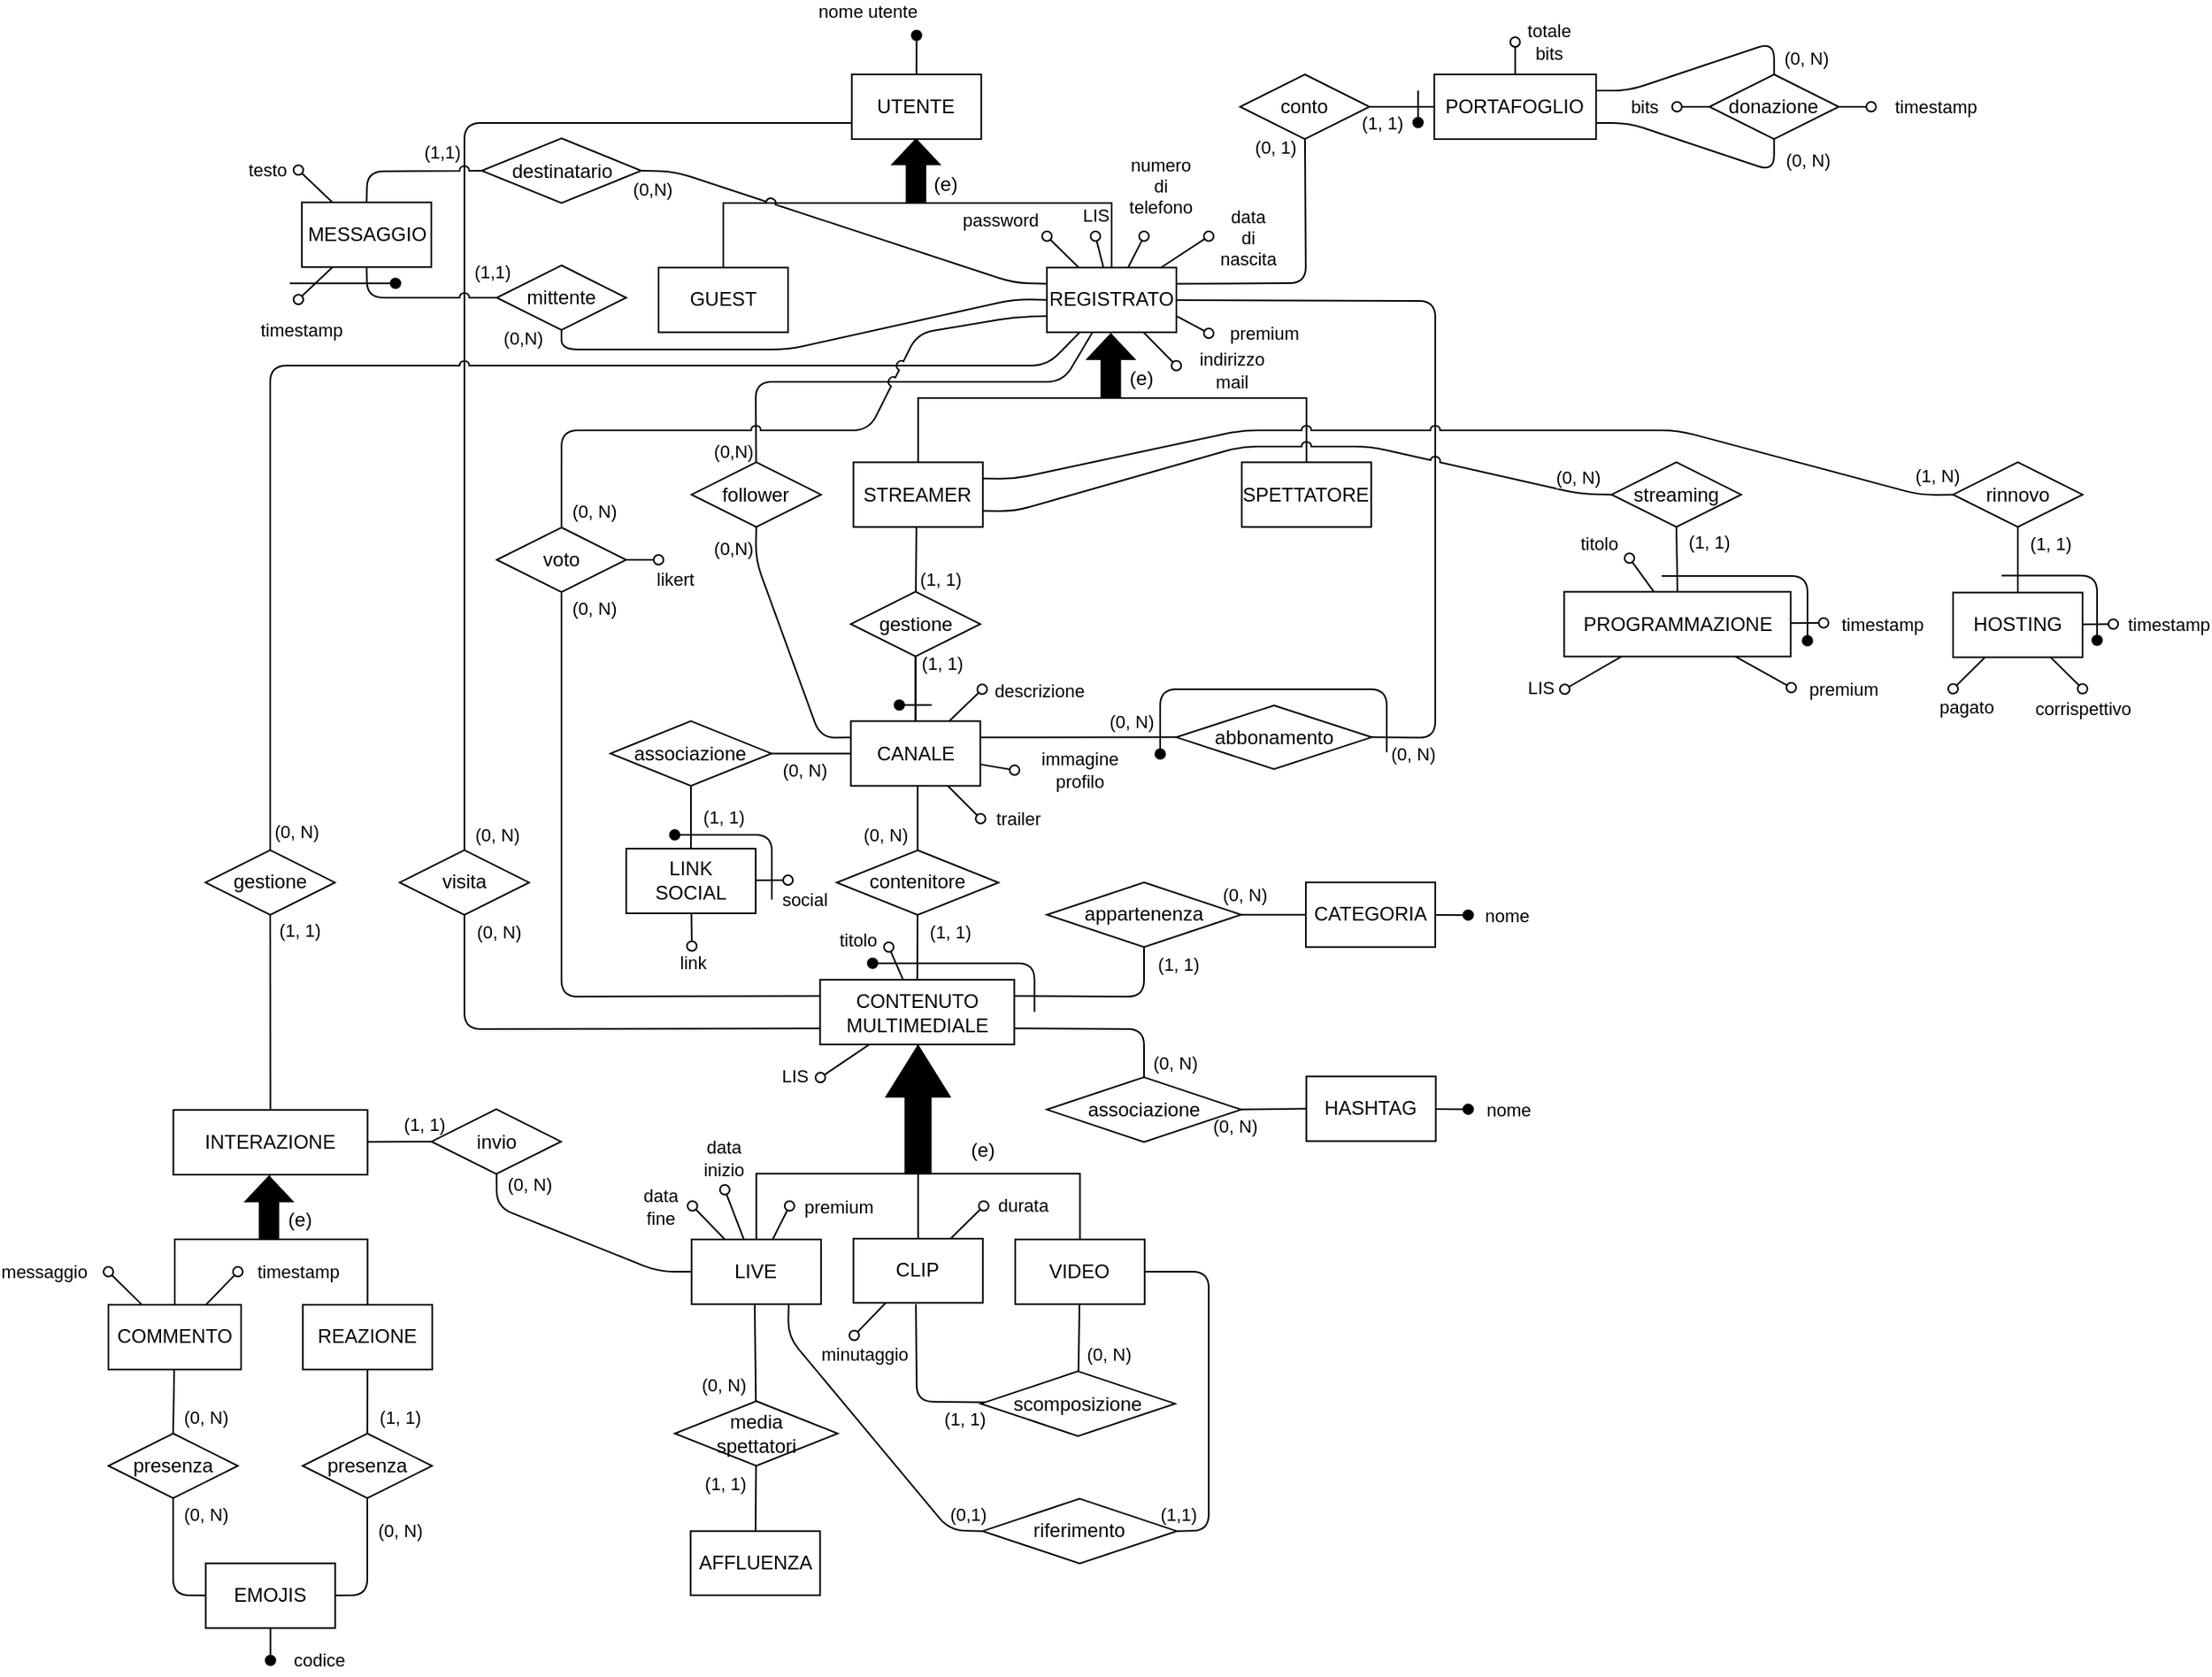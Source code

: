 <mxfile scale="1" border="20">
    <diagram id="4_nfnfdhDg5d41BVBWpk" name="Page-1">
        <mxGraphModel dx="3777" dy="2124" grid="1" gridSize="10" guides="1" tooltips="1" connect="1" arrows="1" fold="1" page="1" pageScale="1" pageWidth="1169" pageHeight="827" background="#ffffff" math="0" shadow="0">
            <root>
                <mxCell id="0"/>
                <mxCell id="1" parent="0"/>
                <mxCell id="1341" style="edgeStyle=elbowEdgeStyle;html=1;exitX=0.5;exitY=1;exitDx=0;exitDy=0;entryX=0.5;entryY=0;entryDx=0;entryDy=0;endArrow=none;endFill=0;elbow=vertical;rounded=0;jumpStyle=arc;" parent="1" source="1343" target="1344" edge="1">
                    <mxGeometry relative="1" as="geometry">
                        <mxPoint x="-1900.58" y="-1461.64" as="sourcePoint"/>
                        <mxPoint x="-1980.59" y="-1401.64" as="targetPoint"/>
                    </mxGeometry>
                </mxCell>
                <mxCell id="1342" style="edgeStyle=elbowEdgeStyle;elbow=vertical;html=1;exitX=0.5;exitY=1;exitDx=0;exitDy=0;entryX=0.5;entryY=0;entryDx=0;entryDy=0;endArrow=none;endFill=0;rounded=0;jumpStyle=arc;" parent="1" source="1343" target="1347" edge="1">
                    <mxGeometry relative="1" as="geometry"/>
                </mxCell>
                <mxCell id="1450" style="edgeStyle=none;shape=connector;rounded=1;jumpStyle=arc;html=1;exitX=1;exitY=0.25;exitDx=0;exitDy=0;labelBackgroundColor=default;strokeColor=default;fontFamily=Helvetica;fontSize=11;fontColor=default;endArrow=none;endFill=0;" parent="1" source="1347" target="1443" edge="1">
                    <mxGeometry relative="1" as="geometry">
                        <Array as="points">
                            <mxPoint x="-1680" y="-1431"/>
                        </Array>
                    </mxGeometry>
                </mxCell>
                <mxCell id="1343" value="UTENTE" style="whiteSpace=wrap;html=1;" parent="1" vertex="1">
                    <mxGeometry x="-1960.61" y="-1560" width="80" height="40" as="geometry"/>
                </mxCell>
                <mxCell id="1344" value="GUEST" style="whiteSpace=wrap;html=1;" parent="1" vertex="1">
                    <mxGeometry x="-2080" y="-1440.64" width="80" height="40" as="geometry"/>
                </mxCell>
                <mxCell id="1419" style="edgeStyle=none;shape=connector;rounded=1;jumpStyle=arc;html=1;labelBackgroundColor=default;strokeColor=default;fontFamily=Helvetica;fontSize=11;fontColor=default;endArrow=none;endFill=0;" parent="1" source="1347" target="1420" edge="1">
                    <mxGeometry relative="1" as="geometry">
                        <mxPoint x="-2020" y="-1310" as="targetPoint"/>
                        <Array as="points">
                            <mxPoint x="-1830" y="-1370"/>
                            <mxPoint x="-2020" y="-1370"/>
                            <mxPoint x="-2020" y="-1320"/>
                        </Array>
                        <mxPoint x="-1820" y="-1400" as="sourcePoint"/>
                    </mxGeometry>
                </mxCell>
                <mxCell id="1435" style="edgeStyle=none;shape=connector;rounded=1;jumpStyle=arc;html=1;entryX=1;entryY=0.5;entryDx=0;entryDy=0;labelBackgroundColor=default;strokeColor=default;fontFamily=Helvetica;fontSize=11;fontColor=default;endArrow=none;endFill=0;" parent="1" source="1347" target="1433" edge="1">
                    <mxGeometry relative="1" as="geometry">
                        <Array as="points">
                            <mxPoint x="-1600" y="-1420"/>
                            <mxPoint x="-1600" y="-1150"/>
                        </Array>
                    </mxGeometry>
                </mxCell>
                <mxCell id="1672" style="edgeStyle=none;html=1;exitX=0;exitY=0.5;exitDx=0;exitDy=0;entryX=0.5;entryY=1;entryDx=0;entryDy=0;endArrow=none;endFill=0;jumpStyle=arc;" parent="1" source="1347" target="1669" edge="1">
                    <mxGeometry relative="1" as="geometry">
                        <Array as="points">
                            <mxPoint x="-1860" y="-1421"/>
                            <mxPoint x="-2000" y="-1390"/>
                            <mxPoint x="-2080" y="-1390"/>
                            <mxPoint x="-2140" y="-1390"/>
                        </Array>
                    </mxGeometry>
                </mxCell>
                <mxCell id="1347" value="REGISTRATO" style="whiteSpace=wrap;html=1;" parent="1" vertex="1">
                    <mxGeometry x="-1840" y="-1440.64" width="80" height="40" as="geometry"/>
                </mxCell>
                <mxCell id="1348" value="" style="shape=singleArrow;whiteSpace=wrap;html=1;arrowWidth=0.4;arrowSize=0.4;rotation=-90;fillColor=#000000;" parent="1" vertex="1">
                    <mxGeometry x="-1940.3" y="-1515.08" width="38.76" height="29.17" as="geometry"/>
                </mxCell>
                <mxCell id="1349" value="(e)" style="text;html=1;align=center;verticalAlign=middle;resizable=0;points=[];autosize=1;strokeColor=none;fillColor=none;" parent="1" vertex="1">
                    <mxGeometry x="-1922.61" y="-1507" width="40" height="30" as="geometry"/>
                </mxCell>
                <mxCell id="1350" value="" style="endArrow=oval;html=1;fillStyle=auto;strokeWidth=1;startSize=6;endSize=6;fillColor=#000000;startArrow=none;startFill=0;endFill=1;exitX=0.5;exitY=0;exitDx=0;exitDy=0;" parent="1" source="1343" edge="1">
                    <mxGeometry width="50" height="50" relative="1" as="geometry">
                        <mxPoint x="-1780.58" y="-978.98" as="sourcePoint"/>
                        <mxPoint x="-1920.58" y="-1584.16" as="targetPoint"/>
                    </mxGeometry>
                </mxCell>
                <mxCell id="1351" value="nome utente" style="edgeLabel;html=1;align=center;verticalAlign=middle;resizable=0;points=[];" parent="1350" vertex="1" connectable="0">
                    <mxGeometry x="0.479" y="1" relative="1" as="geometry">
                        <mxPoint x="-30" y="-21" as="offset"/>
                    </mxGeometry>
                </mxCell>
                <mxCell id="1352" value="" style="endArrow=oval;html=1;fillStyle=auto;strokeWidth=1;startSize=6;endSize=6;fillColor=#000000;startArrow=none;startFill=0;endFill=0;" parent="1" source="1347" edge="1">
                    <mxGeometry width="50" height="50" relative="1" as="geometry">
                        <mxPoint x="-1878.91" y="-1132.373" as="sourcePoint"/>
                        <mxPoint x="-1840" y="-1460" as="targetPoint"/>
                    </mxGeometry>
                </mxCell>
                <mxCell id="1353" value="password" style="edgeLabel;html=1;align=center;verticalAlign=middle;resizable=0;points=[];" parent="1352" vertex="1" connectable="0">
                    <mxGeometry x="0.479" y="1" relative="1" as="geometry">
                        <mxPoint x="-34" y="-16" as="offset"/>
                    </mxGeometry>
                </mxCell>
                <mxCell id="1354" value="" style="endArrow=oval;html=1;fillStyle=auto;strokeWidth=1;startSize=6;endSize=6;fillColor=#000000;startArrow=none;startFill=0;endFill=0;" parent="1" source="1347" edge="1">
                    <mxGeometry width="50" height="50" relative="1" as="geometry">
                        <mxPoint x="-1863.91" y="-1139.04" as="sourcePoint"/>
                        <mxPoint x="-1760" y="-1380" as="targetPoint"/>
                    </mxGeometry>
                </mxCell>
                <mxCell id="1355" value="indirizzo&lt;br&gt;mail" style="edgeLabel;html=1;align=center;verticalAlign=middle;resizable=0;points=[];" parent="1354" vertex="1" connectable="0">
                    <mxGeometry x="0.479" y="1" relative="1" as="geometry">
                        <mxPoint x="38" y="9" as="offset"/>
                    </mxGeometry>
                </mxCell>
                <mxCell id="1356" value="" style="endArrow=oval;html=1;fillStyle=auto;strokeWidth=1;startSize=6;endSize=6;fillColor=#000000;startArrow=none;startFill=0;endFill=0;" parent="1" source="1347" edge="1">
                    <mxGeometry width="50" height="50" relative="1" as="geometry">
                        <mxPoint x="-1853.91" y="-1129.04" as="sourcePoint"/>
                        <mxPoint x="-1780" y="-1460" as="targetPoint"/>
                    </mxGeometry>
                </mxCell>
                <mxCell id="1357" value="numero&lt;br&gt;di&lt;br&gt;telefono" style="edgeLabel;html=1;align=center;verticalAlign=middle;resizable=0;points=[];" parent="1356" vertex="1" connectable="0">
                    <mxGeometry x="0.479" y="1" relative="1" as="geometry">
                        <mxPoint x="13" y="-36" as="offset"/>
                    </mxGeometry>
                </mxCell>
                <mxCell id="1358" value="" style="endArrow=oval;html=1;fillStyle=auto;strokeWidth=1;startSize=6;endSize=6;fillColor=#000000;startArrow=none;startFill=0;endFill=0;" parent="1" source="1347" edge="1">
                    <mxGeometry width="50" height="50" relative="1" as="geometry">
                        <mxPoint x="-1843.91" y="-1119.04" as="sourcePoint"/>
                        <mxPoint x="-1740" y="-1460" as="targetPoint"/>
                    </mxGeometry>
                </mxCell>
                <mxCell id="1359" value="data&lt;br&gt;di&lt;br&gt;nascita" style="edgeLabel;html=1;align=center;verticalAlign=middle;resizable=0;points=[];" parent="1358" vertex="1" connectable="0">
                    <mxGeometry x="0.479" y="1" relative="1" as="geometry">
                        <mxPoint x="32" y="-4" as="offset"/>
                    </mxGeometry>
                </mxCell>
                <mxCell id="1366" value="" style="endArrow=oval;html=1;fillStyle=auto;strokeWidth=1;startSize=6;endSize=6;fillColor=#000000;startArrow=none;startFill=0;endFill=0;" parent="1" source="1347" edge="1">
                    <mxGeometry width="50" height="50" relative="1" as="geometry">
                        <mxPoint x="-1809.33" y="-1431.22" as="sourcePoint"/>
                        <mxPoint x="-1810" y="-1460" as="targetPoint"/>
                    </mxGeometry>
                </mxCell>
                <mxCell id="1367" value="LIS" style="edgeLabel;html=1;align=center;verticalAlign=middle;resizable=0;points=[];" parent="1366" vertex="1" connectable="0">
                    <mxGeometry x="0.479" y="1" relative="1" as="geometry">
                        <mxPoint x="-1" y="-18" as="offset"/>
                    </mxGeometry>
                </mxCell>
                <mxCell id="1369" style="edgeStyle=elbowEdgeStyle;html=1;exitX=0.5;exitY=1;exitDx=0;exitDy=0;entryX=0.5;entryY=0;entryDx=0;entryDy=0;endArrow=none;endFill=0;elbow=vertical;rounded=0;jumpStyle=arc;" parent="1" target="1371" edge="1">
                    <mxGeometry relative="1" as="geometry">
                        <mxPoint x="-1800.22" y="-1399.64" as="sourcePoint"/>
                        <mxPoint x="-1860.2" y="-1281.28" as="targetPoint"/>
                    </mxGeometry>
                </mxCell>
                <mxCell id="1370" style="edgeStyle=elbowEdgeStyle;elbow=vertical;html=1;exitX=0.5;exitY=1;exitDx=0;exitDy=0;entryX=0.5;entryY=0;entryDx=0;entryDy=0;endArrow=none;endFill=0;rounded=0;jumpStyle=arc;" parent="1" target="1372" edge="1">
                    <mxGeometry relative="1" as="geometry">
                        <mxPoint x="-1800.22" y="-1399.64" as="sourcePoint"/>
                    </mxGeometry>
                </mxCell>
                <mxCell id="1490" style="edgeStyle=none;shape=connector;rounded=1;jumpStyle=arc;html=1;exitX=1;exitY=0.25;exitDx=0;exitDy=0;entryX=0;entryY=0.5;entryDx=0;entryDy=0;labelBackgroundColor=default;strokeColor=default;fontFamily=Helvetica;fontSize=11;fontColor=default;endArrow=none;endFill=0;" parent="1" source="1371" target="1480" edge="1">
                    <mxGeometry relative="1" as="geometry">
                        <Array as="points">
                            <mxPoint x="-1860" y="-1310"/>
                            <mxPoint x="-1720" y="-1340"/>
                            <mxPoint x="-1640" y="-1340"/>
                            <mxPoint x="-1450" y="-1340"/>
                            <mxPoint x="-1300" y="-1300"/>
                        </Array>
                    </mxGeometry>
                </mxCell>
                <mxCell id="1665" value="(1, N)" style="edgeLabel;html=1;align=center;verticalAlign=middle;resizable=0;points=[];" parent="1490" vertex="1" connectable="0">
                    <mxGeometry x="0.861" y="1" relative="1" as="geometry">
                        <mxPoint x="31" y="-6" as="offset"/>
                    </mxGeometry>
                </mxCell>
                <mxCell id="1371" value="STREAMER" style="whiteSpace=wrap;html=1;" parent="1" vertex="1">
                    <mxGeometry x="-1959.61" y="-1320.28" width="80" height="40" as="geometry"/>
                </mxCell>
                <mxCell id="1372" value="SPETTATORE" style="whiteSpace=wrap;html=1;" parent="1" vertex="1">
                    <mxGeometry x="-1719.61" y="-1320.28" width="80" height="40" as="geometry"/>
                </mxCell>
                <mxCell id="1373" value="" style="shape=singleArrow;whiteSpace=wrap;html=1;arrowWidth=0.4;arrowSize=0.4;rotation=-90;fillColor=#000000;" parent="1" vertex="1">
                    <mxGeometry x="-1819.91" y="-1394.72" width="38.76" height="29.17" as="geometry"/>
                </mxCell>
                <mxCell id="1374" value="(e)" style="text;html=1;align=center;verticalAlign=middle;resizable=0;points=[];autosize=1;strokeColor=none;fillColor=none;" parent="1" vertex="1">
                    <mxGeometry x="-1802.22" y="-1386.64" width="40" height="30" as="geometry"/>
                </mxCell>
                <mxCell id="1407" value="" style="edgeStyle=none;shape=connector;rounded=1;fillStyle=auto;html=1;labelBackgroundColor=default;strokeColor=default;strokeWidth=1;fontFamily=Helvetica;fontSize=11;fontColor=default;endArrow=none;startSize=6;endSize=6;fillColor=#000000;exitX=0.5;exitY=1;exitDx=0;exitDy=0;" parent="1" target="1411" edge="1">
                    <mxGeometry relative="1" as="geometry">
                        <mxPoint x="-1920.65" y="-1280.28" as="sourcePoint"/>
                    </mxGeometry>
                </mxCell>
                <mxCell id="1408" value="(1, 1)" style="edgeLabel;html=1;align=center;verticalAlign=middle;resizable=0;points=[];fontSize=11;fontFamily=Helvetica;fontColor=default;" parent="1407" vertex="1" connectable="0">
                    <mxGeometry x="-0.268" y="1" relative="1" as="geometry">
                        <mxPoint x="14" y="18" as="offset"/>
                    </mxGeometry>
                </mxCell>
                <mxCell id="1409" value="" style="edgeStyle=none;shape=connector;rounded=1;fillStyle=auto;html=1;labelBackgroundColor=default;strokeColor=default;strokeWidth=1;fontFamily=Helvetica;fontSize=11;fontColor=default;endArrow=none;startSize=6;endSize=6;fillColor=#000000;" parent="1" source="1411" target="1413" edge="1">
                    <mxGeometry relative="1" as="geometry"/>
                </mxCell>
                <mxCell id="1410" value="(1, 1)" style="edgeLabel;html=1;align=center;verticalAlign=middle;resizable=0;points=[];fontSize=11;fontFamily=Helvetica;fontColor=default;" parent="1409" vertex="1" connectable="0">
                    <mxGeometry x="-0.327" y="1" relative="1" as="geometry">
                        <mxPoint x="15" y="-9" as="offset"/>
                    </mxGeometry>
                </mxCell>
                <mxCell id="1411" value="gestione" style="rhombus;whiteSpace=wrap;html=1;" parent="1" vertex="1">
                    <mxGeometry x="-1961.19" y="-1240.28" width="80" height="40" as="geometry"/>
                </mxCell>
                <mxCell id="1412" value="" style="edgeStyle=none;jumpStyle=arc;html=1;endArrow=none;endFill=0;" parent="1" source="1413" target="1411" edge="1">
                    <mxGeometry relative="1" as="geometry"/>
                </mxCell>
                <mxCell id="1421" style="edgeStyle=none;shape=connector;rounded=1;jumpStyle=arc;html=1;exitX=0;exitY=0.25;exitDx=0;exitDy=0;entryX=0.5;entryY=1;entryDx=0;entryDy=0;labelBackgroundColor=default;strokeColor=default;fontFamily=Helvetica;fontSize=11;fontColor=default;endArrow=none;endFill=0;" parent="1" source="1413" target="1420" edge="1">
                    <mxGeometry relative="1" as="geometry">
                        <Array as="points">
                            <mxPoint x="-1980" y="-1150"/>
                            <mxPoint x="-2020" y="-1260"/>
                        </Array>
                    </mxGeometry>
                </mxCell>
                <mxCell id="1413" value="CANALE" style="rounded=0;whiteSpace=wrap;html=1;" parent="1" vertex="1">
                    <mxGeometry x="-1961.19" y="-1160.28" width="80" height="40" as="geometry"/>
                </mxCell>
                <mxCell id="1414" value="" style="endArrow=oval;html=1;fillStyle=auto;strokeWidth=1;startSize=6;endSize=6;fillColor=#000000;startArrow=none;startFill=0;endFill=1;" parent="1" edge="1">
                    <mxGeometry width="50" height="50" relative="1" as="geometry">
                        <mxPoint x="-1911.19" y="-1170.28" as="sourcePoint"/>
                        <mxPoint x="-1931.19" y="-1170.28" as="targetPoint"/>
                    </mxGeometry>
                </mxCell>
                <mxCell id="1415" value="" style="endArrow=oval;html=1;fillStyle=auto;strokeWidth=1;startSize=6;endSize=6;fillColor=#000000;startArrow=none;startFill=0;endFill=0;" parent="1" source="1413" edge="1">
                    <mxGeometry width="50" height="50" relative="1" as="geometry">
                        <mxPoint x="-1871.19" y="-1150.28" as="sourcePoint"/>
                        <mxPoint x="-1881" y="-1100" as="targetPoint"/>
                    </mxGeometry>
                </mxCell>
                <mxCell id="1416" value="trailer" style="edgeLabel;html=1;align=center;verticalAlign=middle;resizable=0;points=[];" parent="1415" vertex="1" connectable="0">
                    <mxGeometry x="0.479" y="1" relative="1" as="geometry">
                        <mxPoint x="27" y="6" as="offset"/>
                    </mxGeometry>
                </mxCell>
                <mxCell id="1417" value="" style="endArrow=oval;html=1;fillStyle=auto;strokeWidth=1;startSize=6;endSize=6;fillColor=#000000;startArrow=none;startFill=0;endFill=0;" parent="1" source="1413" edge="1">
                    <mxGeometry width="50" height="50" relative="1" as="geometry">
                        <mxPoint x="-1632.324" y="-960" as="sourcePoint"/>
                        <mxPoint x="-1880" y="-1180" as="targetPoint"/>
                    </mxGeometry>
                </mxCell>
                <mxCell id="1418" value="descrizione" style="edgeLabel;html=1;align=center;verticalAlign=middle;resizable=0;points=[];" parent="1417" vertex="1" connectable="0">
                    <mxGeometry x="0.479" y="1" relative="1" as="geometry">
                        <mxPoint x="41" y="-4" as="offset"/>
                    </mxGeometry>
                </mxCell>
                <mxCell id="1420" value="follower" style="rhombus;whiteSpace=wrap;html=1;" parent="1" vertex="1">
                    <mxGeometry x="-2059.61" y="-1320.28" width="80" height="40" as="geometry"/>
                </mxCell>
                <mxCell id="1424" value="(0,N)" style="edgeLabel;html=1;align=center;verticalAlign=middle;resizable=0;points=[];fontSize=11;fontFamily=Helvetica;fontColor=default;" parent="1" vertex="1" connectable="0">
                    <mxGeometry x="-2040.004" y="-1329.998" as="geometry">
                        <mxPoint x="6" y="3" as="offset"/>
                    </mxGeometry>
                </mxCell>
                <mxCell id="1425" value="(0,N)" style="edgeLabel;html=1;align=center;verticalAlign=middle;resizable=0;points=[];fontSize=11;fontFamily=Helvetica;fontColor=default;" parent="1" vertex="1" connectable="0">
                    <mxGeometry x="-2040.004" y="-1269.998" as="geometry">
                        <mxPoint x="6" y="3" as="offset"/>
                    </mxGeometry>
                </mxCell>
                <mxCell id="1427" value="(0, N)" style="edgeLabel;html=1;align=center;verticalAlign=middle;resizable=0;points=[];fontSize=11;fontFamily=Helvetica;fontColor=default;" parent="1" vertex="1" connectable="0">
                    <mxGeometry x="-1788.0" y="-1160.19" as="geometry"/>
                </mxCell>
                <mxCell id="1428" value="(0, N)" style="edgeLabel;html=1;align=center;verticalAlign=middle;resizable=0;points=[];" parent="1" vertex="1" connectable="0">
                    <mxGeometry x="-1614.0" y="-1140.28" as="geometry"/>
                </mxCell>
                <mxCell id="1432" value="" style="endArrow=oval;html=1;fillStyle=auto;strokeWidth=1;startSize=6;endSize=6;fillColor=#000000;startArrow=none;startFill=0;endFill=1;" parent="1" edge="1">
                    <mxGeometry width="50" height="50" relative="1" as="geometry">
                        <mxPoint x="-1630" y="-1141" as="sourcePoint"/>
                        <mxPoint x="-1770" y="-1140" as="targetPoint"/>
                        <Array as="points">
                            <mxPoint x="-1630" y="-1180"/>
                            <mxPoint x="-1770" y="-1180"/>
                        </Array>
                    </mxGeometry>
                </mxCell>
                <mxCell id="1434" style="edgeStyle=none;shape=connector;rounded=1;jumpStyle=none;html=1;exitX=0;exitY=0.5;exitDx=0;exitDy=0;entryX=1;entryY=0.25;entryDx=0;entryDy=0;labelBackgroundColor=default;strokeColor=default;fontFamily=Helvetica;fontSize=11;fontColor=default;endArrow=none;endFill=0;" parent="1" source="1433" target="1413" edge="1">
                    <mxGeometry relative="1" as="geometry"/>
                </mxCell>
                <mxCell id="1433" value="abbonamento" style="rhombus;whiteSpace=wrap;html=1;" parent="1" vertex="1">
                    <mxGeometry x="-1760.0" y="-1170" width="120.65" height="39.36" as="geometry"/>
                </mxCell>
                <mxCell id="1436" value="" style="endArrow=oval;html=1;fillStyle=auto;strokeWidth=1;startSize=6;endSize=6;fillColor=#000000;startArrow=none;startFill=0;endFill=0;exitX=1;exitY=0.75;exitDx=0;exitDy=0;" parent="1" source="1347" edge="1">
                    <mxGeometry width="50" height="50" relative="1" as="geometry">
                        <mxPoint x="-1770.315" y="-1390.64" as="sourcePoint"/>
                        <mxPoint x="-1740" y="-1400" as="targetPoint"/>
                    </mxGeometry>
                </mxCell>
                <mxCell id="1437" value="premium" style="edgeLabel;html=1;align=center;verticalAlign=middle;resizable=0;points=[];" parent="1436" vertex="1" connectable="0">
                    <mxGeometry x="0.479" y="1" relative="1" as="geometry">
                        <mxPoint x="38" y="3" as="offset"/>
                    </mxGeometry>
                </mxCell>
                <mxCell id="1438" style="edgeStyle=none;jumpStyle=arc;html=1;endArrow=none;endFill=0;startArrow=none;" parent="1" source="1443" target="1441" edge="1">
                    <mxGeometry relative="1" as="geometry">
                        <mxPoint x="-1801.111" y="-1560" as="targetPoint"/>
                    </mxGeometry>
                </mxCell>
                <mxCell id="1439" value="(1, 1)" style="edgeLabel;html=1;align=center;verticalAlign=middle;resizable=0;points=[];" parent="1438" vertex="1" connectable="0">
                    <mxGeometry x="-0.396" y="2" relative="1" as="geometry">
                        <mxPoint x="-5" y="12" as="offset"/>
                    </mxGeometry>
                </mxCell>
                <mxCell id="1440" value="(0, N)" style="edgeStyle=none;html=1;exitX=1;exitY=0.25;exitDx=0;exitDy=0;endArrow=none;endFill=0;entryX=0.5;entryY=0;entryDx=0;entryDy=0;" parent="1" source="1441" target="1449" edge="1">
                    <mxGeometry x="0.852" y="20" relative="1" as="geometry">
                        <mxPoint x="-1430.64" y="-1540" as="targetPoint"/>
                        <mxPoint as="offset"/>
                        <Array as="points">
                            <mxPoint x="-1480.64" y="-1550"/>
                            <mxPoint x="-1390.64" y="-1580"/>
                        </Array>
                    </mxGeometry>
                </mxCell>
                <mxCell id="1441" value="PORTAFOGLIO" style="whiteSpace=wrap;html=1;" parent="1" vertex="1">
                    <mxGeometry x="-1600.64" y="-1560" width="100" height="40" as="geometry"/>
                </mxCell>
                <mxCell id="1442" value="(0, 1)" style="edgeLabel;html=1;align=center;verticalAlign=middle;resizable=0;points=[];" parent="1" vertex="1" connectable="0">
                    <mxGeometry x="-1699.672" y="-1515.08" as="geometry"/>
                </mxCell>
                <mxCell id="1443" value="conto" style="rhombus;whiteSpace=wrap;html=1;" parent="1" vertex="1">
                    <mxGeometry x="-1720.64" y="-1560" width="80" height="40" as="geometry"/>
                </mxCell>
                <mxCell id="1444" value="" style="endArrow=oval;html=1;fillStyle=auto;strokeWidth=1;startSize=6;endSize=6;fillColor=#000000;startArrow=none;startFill=0;endFill=0;" parent="1" source="1441" edge="1">
                    <mxGeometry width="50" height="50" relative="1" as="geometry">
                        <mxPoint x="-1550.64" y="-1539.88" as="sourcePoint"/>
                        <mxPoint x="-1550.64" y="-1580" as="targetPoint"/>
                    </mxGeometry>
                </mxCell>
                <mxCell id="1445" value="totale&lt;br&gt;bits" style="edgeLabel;html=1;align=center;verticalAlign=middle;resizable=0;points=[];" parent="1444" vertex="1" connectable="0">
                    <mxGeometry x="0.479" y="1" relative="1" as="geometry">
                        <mxPoint x="21" y="-5" as="offset"/>
                    </mxGeometry>
                </mxCell>
                <mxCell id="1446" value="" style="endArrow=oval;html=1;fillStyle=auto;strokeWidth=1;startSize=6;endSize=6;fillColor=#000000;startArrow=none;startFill=0;endFill=1;jumpStyle=none;" parent="1" edge="1">
                    <mxGeometry width="50" height="50" relative="1" as="geometry">
                        <mxPoint x="-1610.64" y="-1550" as="sourcePoint"/>
                        <mxPoint x="-1610.64" y="-1530.28" as="targetPoint"/>
                    </mxGeometry>
                </mxCell>
                <mxCell id="1451" style="edgeStyle=none;shape=connector;rounded=1;jumpStyle=arc;html=1;exitX=0.5;exitY=1;exitDx=0;exitDy=0;entryX=1;entryY=0.75;entryDx=0;entryDy=0;labelBackgroundColor=default;strokeColor=default;fontFamily=Helvetica;fontSize=11;fontColor=default;endArrow=none;endFill=0;" parent="1" source="1449" target="1441" edge="1">
                    <mxGeometry relative="1" as="geometry">
                        <Array as="points">
                            <mxPoint x="-1390.64" y="-1500"/>
                            <mxPoint x="-1480.64" y="-1530"/>
                        </Array>
                    </mxGeometry>
                </mxCell>
                <mxCell id="1453" value="(0, N)" style="edgeLabel;html=1;align=center;verticalAlign=middle;resizable=0;points=[];fontSize=11;fontFamily=Helvetica;fontColor=default;" parent="1451" vertex="1" connectable="0">
                    <mxGeometry x="-0.334" y="1" relative="1" as="geometry">
                        <mxPoint x="44" as="offset"/>
                    </mxGeometry>
                </mxCell>
                <mxCell id="1449" value="donazione" style="rhombus;whiteSpace=wrap;html=1;" parent="1" vertex="1">
                    <mxGeometry x="-1430.64" y="-1560" width="80" height="40" as="geometry"/>
                </mxCell>
                <mxCell id="1454" value="bits" style="endArrow=oval;html=1;fillStyle=auto;strokeWidth=1;startSize=6;endSize=6;fillColor=#000000;startArrow=none;startFill=0;endFill=0;" parent="1" source="1449" edge="1">
                    <mxGeometry x="1" y="20" width="50" height="50" relative="1" as="geometry">
                        <mxPoint x="-1540.64" y="-1550" as="sourcePoint"/>
                        <mxPoint x="-1450.64" y="-1540" as="targetPoint"/>
                        <mxPoint x="-20" y="-20" as="offset"/>
                    </mxGeometry>
                </mxCell>
                <mxCell id="1469" value="(0, N)" style="edgeStyle=none;jumpStyle=arc;html=1;endArrow=none;endFill=0;entryX=0;entryY=0.5;entryDx=0;entryDy=0;exitX=1;exitY=0.75;exitDx=0;exitDy=0;" parent="1" source="1371" target="1471" edge="1">
                    <mxGeometry x="0.881" y="10" relative="1" as="geometry">
                        <mxPoint x="-1491.0" y="-1300.28" as="targetPoint"/>
                        <Array as="points">
                            <mxPoint x="-1860" y="-1290"/>
                            <mxPoint x="-1720" y="-1330"/>
                            <mxPoint x="-1640" y="-1330"/>
                            <mxPoint x="-1511.0" y="-1300.76"/>
                            <mxPoint x="-1501.0" y="-1300.76"/>
                        </Array>
                        <mxPoint as="offset"/>
                        <mxPoint x="-1810" y="-1310.28" as="sourcePoint"/>
                    </mxGeometry>
                </mxCell>
                <mxCell id="1470" value="(1, 1)" style="edgeStyle=none;jumpStyle=arc;html=1;exitX=0.5;exitY=1;exitDx=0;exitDy=0;entryX=0.5;entryY=0;entryDx=0;entryDy=0;startArrow=none;startFill=0;endArrow=none;endFill=0;" parent="1" source="1471" target="1472" edge="1">
                    <mxGeometry x="-0.508" y="20" relative="1" as="geometry">
                        <mxPoint as="offset"/>
                    </mxGeometry>
                </mxCell>
                <mxCell id="1471" value="streaming" style="rhombus;whiteSpace=wrap;html=1;" parent="1" vertex="1">
                    <mxGeometry x="-1491.0" y="-1320.28" width="80" height="40" as="geometry"/>
                </mxCell>
                <mxCell id="1472" value="PROGRAMMAZIONE" style="whiteSpace=wrap;html=1;" parent="1" vertex="1">
                    <mxGeometry x="-1520.34" y="-1240.23" width="140" height="40" as="geometry"/>
                </mxCell>
                <mxCell id="1473" style="edgeStyle=none;shape=connector;rounded=1;fillStyle=auto;html=1;labelBackgroundColor=default;strokeColor=default;strokeWidth=1;fontFamily=Helvetica;fontSize=11;fontColor=default;endArrow=none;endFill=0;startSize=6;endSize=6;fillColor=#000000;startArrow=oval;startFill=0;" parent="1" target="1472" edge="1">
                    <mxGeometry relative="1" as="geometry">
                        <mxPoint x="-1490.466" y="-1220.96" as="targetPoint"/>
                        <mxPoint x="-1360" y="-1221" as="sourcePoint"/>
                    </mxGeometry>
                </mxCell>
                <mxCell id="1474" value="timestamp" style="edgeLabel;html=1;align=center;verticalAlign=middle;resizable=0;points=[];fontSize=11;fontFamily=Helvetica;fontColor=default;" parent="1473" vertex="1" connectable="0">
                    <mxGeometry x="-0.257" y="1" relative="1" as="geometry">
                        <mxPoint x="43" as="offset"/>
                    </mxGeometry>
                </mxCell>
                <mxCell id="1475" style="edgeStyle=none;shape=connector;rounded=1;fillStyle=auto;html=1;labelBackgroundColor=default;strokeColor=default;strokeWidth=1;fontFamily=Helvetica;fontSize=11;fontColor=default;endArrow=none;endFill=0;startSize=6;endSize=6;fillColor=#000000;startArrow=oval;startFill=0;" parent="1" target="1472" edge="1">
                    <mxGeometry relative="1" as="geometry">
                        <mxPoint x="-1474.925" y="-1230.23" as="targetPoint"/>
                        <mxPoint x="-1480" y="-1261" as="sourcePoint"/>
                    </mxGeometry>
                </mxCell>
                <mxCell id="1476" value="titolo" style="edgeLabel;html=1;align=center;verticalAlign=middle;resizable=0;points=[];fontSize=11;fontFamily=Helvetica;fontColor=default;" parent="1475" vertex="1" connectable="0">
                    <mxGeometry x="-0.257" y="1" relative="1" as="geometry">
                        <mxPoint x="-26" y="-16" as="offset"/>
                    </mxGeometry>
                </mxCell>
                <mxCell id="1477" style="edgeStyle=none;shape=connector;rounded=1;fillStyle=auto;html=1;labelBackgroundColor=default;strokeColor=default;strokeWidth=1;fontFamily=Helvetica;fontSize=11;fontColor=default;endArrow=none;endFill=0;startSize=6;endSize=6;fillColor=#000000;startArrow=oval;startFill=1;" parent="1" edge="1">
                    <mxGeometry relative="1" as="geometry">
                        <mxPoint x="-1460" y="-1250" as="targetPoint"/>
                        <mxPoint x="-1370" y="-1210" as="sourcePoint"/>
                        <Array as="points">
                            <mxPoint x="-1370" y="-1250"/>
                        </Array>
                    </mxGeometry>
                </mxCell>
                <mxCell id="1478" style="edgeStyle=none;shape=connector;rounded=1;fillStyle=auto;html=1;labelBackgroundColor=default;strokeColor=default;strokeWidth=1;fontFamily=Helvetica;fontSize=11;fontColor=default;endArrow=none;endFill=0;startSize=6;endSize=6;fillColor=#000000;startArrow=oval;startFill=0;" parent="1" target="1472" edge="1">
                    <mxGeometry relative="1" as="geometry">
                        <mxPoint x="-1408.097" y="-1230.23" as="targetPoint"/>
                        <mxPoint x="-1380" y="-1181" as="sourcePoint"/>
                    </mxGeometry>
                </mxCell>
                <mxCell id="1479" value="premium" style="edgeLabel;html=1;align=center;verticalAlign=middle;resizable=0;points=[];fontSize=11;fontFamily=Helvetica;fontColor=default;" parent="1478" vertex="1" connectable="0">
                    <mxGeometry x="-0.257" y="1" relative="1" as="geometry">
                        <mxPoint x="45" y="7" as="offset"/>
                    </mxGeometry>
                </mxCell>
                <mxCell id="1480" value="rinnovo" style="rhombus;whiteSpace=wrap;html=1;" parent="1" vertex="1">
                    <mxGeometry x="-1280" y="-1320.28" width="80" height="40" as="geometry"/>
                </mxCell>
                <mxCell id="1481" value="(1, 1)" style="edgeStyle=none;jumpStyle=arc;html=1;exitX=0.5;exitY=1;exitDx=0;exitDy=0;entryX=0.5;entryY=0;entryDx=0;entryDy=0;startArrow=none;startFill=0;endArrow=none;endFill=0;" parent="1" source="1480" target="1482" edge="1">
                    <mxGeometry x="-0.508" y="20" relative="1" as="geometry">
                        <mxPoint as="offset"/>
                        <mxPoint x="-1225.66" y="-1230.04" as="sourcePoint"/>
                    </mxGeometry>
                </mxCell>
                <mxCell id="1482" value="HOSTING" style="whiteSpace=wrap;html=1;" parent="1" vertex="1">
                    <mxGeometry x="-1280" y="-1239.75" width="80" height="40" as="geometry"/>
                </mxCell>
                <mxCell id="1483" style="edgeStyle=none;shape=connector;rounded=1;fillStyle=auto;html=1;labelBackgroundColor=default;strokeColor=default;strokeWidth=1;fontFamily=Helvetica;fontSize=11;fontColor=default;endArrow=none;endFill=0;startSize=6;endSize=6;fillColor=#000000;startArrow=oval;startFill=0;" parent="1" target="1482" edge="1">
                    <mxGeometry relative="1" as="geometry">
                        <mxPoint x="-1221" y="-1220.015" as="targetPoint"/>
                        <mxPoint x="-1181" y="-1220.28" as="sourcePoint"/>
                    </mxGeometry>
                </mxCell>
                <mxCell id="1484" value="timestamp" style="edgeLabel;html=1;align=center;verticalAlign=middle;resizable=0;points=[];fontSize=11;fontFamily=Helvetica;fontColor=default;" parent="1483" vertex="1" connectable="0">
                    <mxGeometry x="-0.257" y="1" relative="1" as="geometry">
                        <mxPoint x="41" y="-1" as="offset"/>
                    </mxGeometry>
                </mxCell>
                <mxCell id="1485" style="edgeStyle=none;shape=connector;rounded=1;fillStyle=auto;html=1;labelBackgroundColor=default;strokeColor=default;strokeWidth=1;fontFamily=Helvetica;fontSize=11;fontColor=default;endArrow=none;endFill=0;startSize=6;endSize=6;fillColor=#000000;startArrow=oval;startFill=1;" parent="1" edge="1">
                    <mxGeometry relative="1" as="geometry">
                        <mxPoint x="-1250" y="-1250.28" as="targetPoint"/>
                        <mxPoint x="-1191" y="-1210.28" as="sourcePoint"/>
                        <Array as="points">
                            <mxPoint x="-1191" y="-1250.28"/>
                        </Array>
                    </mxGeometry>
                </mxCell>
                <mxCell id="1486" style="edgeStyle=none;shape=connector;rounded=1;fillStyle=auto;html=1;labelBackgroundColor=default;strokeColor=default;strokeWidth=1;fontFamily=Helvetica;fontSize=11;fontColor=default;endArrow=none;endFill=0;startSize=6;endSize=6;fillColor=#000000;startArrow=oval;startFill=0;" parent="1" target="1482" edge="1">
                    <mxGeometry relative="1" as="geometry">
                        <mxPoint x="-1190" y="-1210.109" as="targetPoint"/>
                        <mxPoint x="-1280" y="-1180.28" as="sourcePoint"/>
                    </mxGeometry>
                </mxCell>
                <mxCell id="1487" value="pagato" style="edgeLabel;html=1;align=center;verticalAlign=middle;resizable=0;points=[];fontSize=11;fontFamily=Helvetica;fontColor=default;" parent="1486" vertex="1" connectable="0">
                    <mxGeometry x="-0.257" y="1" relative="1" as="geometry">
                        <mxPoint x="1" y="19" as="offset"/>
                    </mxGeometry>
                </mxCell>
                <mxCell id="1488" style="edgeStyle=none;shape=connector;rounded=1;fillStyle=auto;html=1;labelBackgroundColor=default;strokeColor=default;strokeWidth=1;fontFamily=Helvetica;fontSize=11;fontColor=default;endArrow=none;endFill=0;startSize=6;endSize=6;fillColor=#000000;startArrow=oval;startFill=0;" parent="1" target="1482" edge="1">
                    <mxGeometry relative="1" as="geometry">
                        <mxPoint x="-1240.134" y="-1189.75" as="targetPoint"/>
                        <mxPoint x="-1200" y="-1180.28" as="sourcePoint"/>
                    </mxGeometry>
                </mxCell>
                <mxCell id="1489" value="corrispettivo" style="edgeLabel;html=1;align=center;verticalAlign=middle;resizable=0;points=[];fontSize=11;fontFamily=Helvetica;fontColor=default;" parent="1488" vertex="1" connectable="0">
                    <mxGeometry x="-0.257" y="1" relative="1" as="geometry">
                        <mxPoint x="8" y="19" as="offset"/>
                    </mxGeometry>
                </mxCell>
                <mxCell id="1495" value="" style="edgeStyle=none;shape=connector;rounded=1;fillStyle=auto;html=1;labelBackgroundColor=default;strokeColor=default;strokeWidth=1;fontFamily=Helvetica;fontSize=11;fontColor=default;endArrow=none;startSize=6;endSize=6;fillColor=#000000;entryX=0.5;entryY=0;entryDx=0;entryDy=0;exitX=0.5;exitY=1;exitDx=0;exitDy=0;" parent="1" target="1497" edge="1">
                    <mxGeometry relative="1" as="geometry">
                        <mxPoint x="-1919.9" y="-1120.28" as="sourcePoint"/>
                        <mxPoint x="-1918.55" y="-1060.28" as="targetPoint"/>
                    </mxGeometry>
                </mxCell>
                <mxCell id="1496" value="(0, N)" style="edgeLabel;html=1;align=center;verticalAlign=middle;resizable=0;points=[];fontSize=11;fontFamily=Helvetica;fontColor=default;" parent="1495" vertex="1" connectable="0">
                    <mxGeometry x="-0.303" relative="1" as="geometry">
                        <mxPoint x="-20" y="16" as="offset"/>
                    </mxGeometry>
                </mxCell>
                <mxCell id="1530" value="(1, 1)" style="edgeStyle=none;html=1;endArrow=none;endFill=0;" parent="1" source="1497" target="1524" edge="1">
                    <mxGeometry x="-0.478" y="20" relative="1" as="geometry">
                        <mxPoint as="offset"/>
                    </mxGeometry>
                </mxCell>
                <mxCell id="1497" value="contenitore" style="rhombus;whiteSpace=wrap;html=1;" parent="1" vertex="1">
                    <mxGeometry x="-1969.9" y="-1080.52" width="100" height="40" as="geometry"/>
                </mxCell>
                <mxCell id="1501" value="(0, N)" style="edgeLabel;html=1;align=center;verticalAlign=middle;resizable=0;points=[];fontSize=11;fontFamily=Helvetica;fontColor=default;" parent="1" vertex="1" connectable="0">
                    <mxGeometry x="-1990.359" y="-1129.924" as="geometry"/>
                </mxCell>
                <mxCell id="1502" value="" style="edgeStyle=none;shape=connector;rounded=1;fillStyle=auto;html=1;labelBackgroundColor=default;strokeColor=default;strokeWidth=1;fontFamily=Helvetica;fontSize=11;fontColor=default;endArrow=none;endFill=0;startSize=6;endSize=6;fillColor=#000000;exitX=0.5;exitY=1;exitDx=0;exitDy=0;" parent="1" source="1504" target="1505" edge="1">
                    <mxGeometry relative="1" as="geometry"/>
                </mxCell>
                <mxCell id="1503" value="(1, 1)" style="edgeLabel;html=1;align=center;verticalAlign=middle;resizable=0;points=[];fontSize=11;fontFamily=Helvetica;fontColor=default;" parent="1502" vertex="1" connectable="0">
                    <mxGeometry x="0.426" y="1" relative="1" as="geometry">
                        <mxPoint x="19" y="-8" as="offset"/>
                    </mxGeometry>
                </mxCell>
                <mxCell id="1517" value="" style="edgeStyle=none;html=1;endArrow=none;endFill=0;" parent="1" source="1504" target="1413" edge="1">
                    <mxGeometry relative="1" as="geometry"/>
                </mxCell>
                <mxCell id="1504" value="associazione" style="rhombus;whiteSpace=wrap;html=1;" parent="1" vertex="1">
                    <mxGeometry x="-2109.73" y="-1160.28" width="99.45" height="40" as="geometry"/>
                </mxCell>
                <mxCell id="1505" value="LINK&lt;br&gt;SOCIAL" style="rounded=0;whiteSpace=wrap;html=1;" parent="1" vertex="1">
                    <mxGeometry x="-2100.01" y="-1081.51" width="80" height="40" as="geometry"/>
                </mxCell>
                <mxCell id="1506" value="" style="endArrow=oval;html=1;fillStyle=auto;strokeWidth=1;startSize=6;endSize=6;fillColor=#000000;startArrow=none;startFill=0;endFill=0;" parent="1" source="1505" edge="1">
                    <mxGeometry width="50" height="50" relative="1" as="geometry">
                        <mxPoint x="-2040.01" y="-1061.51" as="sourcePoint"/>
                        <mxPoint x="-2059.45" y="-1021.27" as="targetPoint"/>
                    </mxGeometry>
                </mxCell>
                <mxCell id="1507" value="link" style="edgeLabel;html=1;align=center;verticalAlign=middle;resizable=0;points=[];" parent="1506" vertex="1" connectable="0">
                    <mxGeometry x="0.479" y="1" relative="1" as="geometry">
                        <mxPoint x="-1" y="15" as="offset"/>
                    </mxGeometry>
                </mxCell>
                <mxCell id="1516" value="" style="endArrow=oval;html=1;fillStyle=auto;strokeWidth=1;startSize=6;endSize=6;fillColor=#000000;startArrow=none;startFill=0;endFill=1;jumpStyle=none;" parent="1" edge="1">
                    <mxGeometry width="50" height="50" relative="1" as="geometry">
                        <mxPoint x="-2010" y="-1050" as="sourcePoint"/>
                        <mxPoint x="-2070" y="-1090" as="targetPoint"/>
                        <Array as="points">
                            <mxPoint x="-2010" y="-1090"/>
                        </Array>
                    </mxGeometry>
                </mxCell>
                <mxCell id="1518" value="" style="endArrow=oval;html=1;fillStyle=auto;strokeWidth=1;startSize=6;endSize=6;fillColor=#000000;startArrow=none;startFill=0;endFill=0;" parent="1" source="1505" edge="1">
                    <mxGeometry width="50" height="50" relative="1" as="geometry">
                        <mxPoint x="-2049.732" y="-1031.51" as="sourcePoint"/>
                        <mxPoint x="-2000" y="-1062" as="targetPoint"/>
                    </mxGeometry>
                </mxCell>
                <mxCell id="1519" value="social" style="edgeLabel;html=1;align=center;verticalAlign=middle;resizable=0;points=[];" parent="1518" vertex="1" connectable="0">
                    <mxGeometry x="0.479" y="1" relative="1" as="geometry">
                        <mxPoint x="15" y="13" as="offset"/>
                    </mxGeometry>
                </mxCell>
                <mxCell id="1520" value="timestamp" style="endArrow=oval;html=1;fillStyle=auto;strokeWidth=1;startSize=6;endSize=6;fillColor=#000000;startArrow=none;startFill=0;endFill=0;" parent="1" source="1449" edge="1">
                    <mxGeometry x="1" y="40" width="50" height="50" relative="1" as="geometry">
                        <mxPoint x="-1420.64" y="-1530" as="sourcePoint"/>
                        <mxPoint x="-1330.64" y="-1540" as="targetPoint"/>
                        <mxPoint x="40" y="40" as="offset"/>
                    </mxGeometry>
                </mxCell>
                <mxCell id="1521" value="" style="endArrow=oval;html=1;fillStyle=auto;strokeWidth=1;startSize=6;endSize=6;fillColor=#000000;startArrow=none;startFill=0;endFill=0;" parent="1" source="1413" edge="1">
                    <mxGeometry width="50" height="50" relative="1" as="geometry">
                        <mxPoint x="-1610.545" y="-1000" as="sourcePoint"/>
                        <mxPoint x="-1860" y="-1130" as="targetPoint"/>
                    </mxGeometry>
                </mxCell>
                <mxCell id="1522" value="immagine&lt;br&gt;profilo" style="edgeLabel;html=1;align=center;verticalAlign=middle;resizable=0;points=[];" parent="1521" vertex="1" connectable="0">
                    <mxGeometry x="0.479" y="1" relative="1" as="geometry">
                        <mxPoint x="45" y="2" as="offset"/>
                    </mxGeometry>
                </mxCell>
                <mxCell id="1545" style="edgeStyle=none;html=1;exitX=1;exitY=0.25;exitDx=0;exitDy=0;endArrow=none;endFill=0;" parent="1" source="1524" target="1534" edge="1">
                    <mxGeometry relative="1" as="geometry">
                        <mxPoint x="-1780" y="-1020" as="targetPoint"/>
                        <Array as="points">
                            <mxPoint x="-1780" y="-990"/>
                        </Array>
                    </mxGeometry>
                </mxCell>
                <mxCell id="1546" style="edgeStyle=none;html=1;exitX=1;exitY=0.75;exitDx=0;exitDy=0;endArrow=none;endFill=0;" parent="1" source="1524" target="1541" edge="1">
                    <mxGeometry relative="1" as="geometry">
                        <Array as="points">
                            <mxPoint x="-1780" y="-970"/>
                        </Array>
                    </mxGeometry>
                </mxCell>
                <mxCell id="1524" value="CONTENUTO&lt;br&gt;MULTIMEDIALE" style="rounded=0;whiteSpace=wrap;html=1;" parent="1" vertex="1">
                    <mxGeometry x="-1980.19" y="-1000.43" width="120" height="40" as="geometry"/>
                </mxCell>
                <mxCell id="1525" value="" style="endArrow=oval;html=1;fillStyle=auto;strokeWidth=1;startSize=6;endSize=6;fillColor=#000000;startArrow=none;startFill=0;endFill=0;" parent="1" source="1524" edge="1">
                    <mxGeometry width="50" height="50" relative="1" as="geometry">
                        <mxPoint x="-1893.65" y="-1023.993" as="sourcePoint"/>
                        <mxPoint x="-1937.71" y="-1020.65" as="targetPoint"/>
                    </mxGeometry>
                </mxCell>
                <mxCell id="1526" value="titolo" style="edgeLabel;html=1;align=center;verticalAlign=middle;resizable=0;points=[];" parent="1525" vertex="1" connectable="0">
                    <mxGeometry x="0.479" y="1" relative="1" as="geometry">
                        <mxPoint x="-21" y="-10" as="offset"/>
                    </mxGeometry>
                </mxCell>
                <mxCell id="1527" value="" style="endArrow=oval;html=1;fillStyle=auto;strokeWidth=1;startSize=6;endSize=6;fillColor=#000000;startArrow=none;startFill=0;endFill=0;" parent="1" source="1524" edge="1">
                    <mxGeometry width="50" height="50" relative="1" as="geometry">
                        <mxPoint x="-1962.482" y="-929.43" as="sourcePoint"/>
                        <mxPoint x="-1980" y="-940" as="targetPoint"/>
                    </mxGeometry>
                </mxCell>
                <mxCell id="1528" value="LIS" style="edgeLabel;html=1;align=center;verticalAlign=middle;resizable=0;points=[];" parent="1527" vertex="1" connectable="0">
                    <mxGeometry x="0.479" y="1" relative="1" as="geometry">
                        <mxPoint x="-25" y="3" as="offset"/>
                    </mxGeometry>
                </mxCell>
                <mxCell id="1529" value="" style="endArrow=oval;html=1;fillStyle=auto;strokeWidth=1;startSize=6;endSize=6;fillColor=#000000;startArrow=none;startFill=0;endFill=1;" parent="1" edge="1">
                    <mxGeometry width="50" height="50" relative="1" as="geometry">
                        <mxPoint x="-1847.71" y="-980.65" as="sourcePoint"/>
                        <mxPoint x="-1947.71" y="-1010.65" as="targetPoint"/>
                        <Array as="points">
                            <mxPoint x="-1847.71" y="-1010.65"/>
                        </Array>
                    </mxGeometry>
                </mxCell>
                <mxCell id="1531" value="" style="edgeStyle=none;shape=connector;rounded=1;fillStyle=auto;html=1;labelBackgroundColor=default;strokeColor=default;strokeWidth=1;fontFamily=Helvetica;fontSize=11;fontColor=default;endArrow=none;endFill=0;startSize=6;endSize=6;fillColor=#000000;exitX=1;exitY=0.5;exitDx=0;exitDy=0;entryX=0;entryY=0.5;entryDx=0;entryDy=0;" parent="1" source="1534" target="1535" edge="1">
                    <mxGeometry relative="1" as="geometry"/>
                </mxCell>
                <mxCell id="1532" value="(0, N)" style="edgeLabel;html=1;align=center;verticalAlign=middle;resizable=0;points=[];fontSize=11;fontFamily=Helvetica;fontColor=default;" parent="1531" vertex="1" connectable="0">
                    <mxGeometry x="0.426" y="1" relative="1" as="geometry">
                        <mxPoint x="-27" y="-12" as="offset"/>
                    </mxGeometry>
                </mxCell>
                <mxCell id="1533" value="(1, 1)" style="edgeLabel;html=1;align=center;verticalAlign=middle;resizable=0;points=[];" parent="1" vertex="1" connectable="0">
                    <mxGeometry x="-1759.746" y="-1010.241" as="geometry"/>
                </mxCell>
                <mxCell id="1534" value="appartenenza" style="rhombus;whiteSpace=wrap;html=1;" parent="1" vertex="1">
                    <mxGeometry x="-1840" y="-1060.66" width="120" height="40" as="geometry"/>
                </mxCell>
                <mxCell id="1535" value="CATEGORIA" style="rounded=0;whiteSpace=wrap;html=1;" parent="1" vertex="1">
                    <mxGeometry x="-1680" y="-1060.66" width="80" height="40" as="geometry"/>
                </mxCell>
                <mxCell id="1536" value="" style="endArrow=oval;html=1;fillStyle=auto;strokeWidth=1;startSize=6;endSize=6;fillColor=#000000;startArrow=none;startFill=0;endFill=1;" parent="1" source="1535" edge="1">
                    <mxGeometry width="50" height="50" relative="1" as="geometry">
                        <mxPoint x="-1927.5" y="-1060.92" as="sourcePoint"/>
                        <mxPoint x="-1579.65" y="-1040.42" as="targetPoint"/>
                    </mxGeometry>
                </mxCell>
                <mxCell id="1537" value="nome" style="edgeLabel;html=1;align=center;verticalAlign=middle;resizable=0;points=[];" parent="1536" vertex="1" connectable="0">
                    <mxGeometry x="0.479" y="1" relative="1" as="geometry">
                        <mxPoint x="29" y="1" as="offset"/>
                    </mxGeometry>
                </mxCell>
                <mxCell id="1538" value="" style="edgeStyle=none;shape=connector;rounded=1;fillStyle=auto;html=1;labelBackgroundColor=default;strokeColor=default;strokeWidth=1;fontFamily=Helvetica;fontSize=11;fontColor=default;endArrow=none;endFill=0;startSize=6;endSize=6;fillColor=#000000;exitX=1;exitY=0.5;exitDx=0;exitDy=0;entryX=0;entryY=0.5;entryDx=0;entryDy=0;" parent="1" source="1541" target="1542" edge="1">
                    <mxGeometry relative="1" as="geometry"/>
                </mxCell>
                <mxCell id="1539" value="(0, N)" style="edgeLabel;html=1;align=center;verticalAlign=middle;resizable=0;points=[];fontSize=11;fontFamily=Helvetica;fontColor=default;" parent="1538" vertex="1" connectable="0">
                    <mxGeometry x="0.426" y="1" relative="1" as="geometry">
                        <mxPoint x="-33" y="11" as="offset"/>
                    </mxGeometry>
                </mxCell>
                <mxCell id="1540" value="(0, N)" style="edgeLabel;html=1;align=center;verticalAlign=middle;resizable=0;points=[];" parent="1" vertex="1" connectable="0">
                    <mxGeometry x="-1760.806" y="-949.241" as="geometry"/>
                </mxCell>
                <mxCell id="1541" value="associazione" style="rhombus;whiteSpace=wrap;html=1;" parent="1" vertex="1">
                    <mxGeometry x="-1840" y="-940.2" width="120" height="40" as="geometry"/>
                </mxCell>
                <mxCell id="1542" value="HASHTAG" style="rounded=0;whiteSpace=wrap;html=1;" parent="1" vertex="1">
                    <mxGeometry x="-1679.7" y="-940.71" width="80" height="40" as="geometry"/>
                </mxCell>
                <mxCell id="1543" value="" style="endArrow=oval;html=1;fillStyle=auto;strokeWidth=1;startSize=6;endSize=6;fillColor=#000000;startArrow=none;startFill=0;endFill=1;" parent="1" source="1542" edge="1">
                    <mxGeometry width="50" height="50" relative="1" as="geometry">
                        <mxPoint x="-1892.2" y="-700.57" as="sourcePoint"/>
                        <mxPoint x="-1579.65" y="-920.42" as="targetPoint"/>
                        <Array as="points"/>
                    </mxGeometry>
                </mxCell>
                <mxCell id="1544" value="nome" style="edgeLabel;html=1;align=center;verticalAlign=middle;resizable=0;points=[];" parent="1543" vertex="1" connectable="0">
                    <mxGeometry x="0.479" y="1" relative="1" as="geometry">
                        <mxPoint x="29" y="1" as="offset"/>
                    </mxGeometry>
                </mxCell>
                <mxCell id="1547" value="" style="endArrow=oval;html=1;fillStyle=auto;strokeWidth=1;startSize=6;endSize=6;fillColor=#000000;startArrow=none;startFill=0;endFill=0;" parent="1" source="1551" edge="1">
                    <mxGeometry width="50" height="50" relative="1" as="geometry">
                        <mxPoint x="-2045.01" y="-1163.993" as="sourcePoint"/>
                        <mxPoint x="-2039.07" y="-870.65" as="targetPoint"/>
                    </mxGeometry>
                </mxCell>
                <mxCell id="1548" value="data&lt;br&gt;inizio" style="edgeLabel;html=1;align=center;verticalAlign=middle;resizable=0;points=[];" parent="1547" vertex="1" connectable="0">
                    <mxGeometry x="0.479" y="1" relative="1" as="geometry">
                        <mxPoint x="-3" y="-28" as="offset"/>
                    </mxGeometry>
                </mxCell>
                <mxCell id="1549" style="edgeStyle=elbowEdgeStyle;html=1;exitX=0.5;exitY=1;exitDx=0;exitDy=0;entryX=0.5;entryY=0;entryDx=0;entryDy=0;endArrow=none;endFill=0;elbow=vertical;rounded=0;jumpStyle=arc;" parent="1" target="1551" edge="1">
                    <mxGeometry relative="1" as="geometry">
                        <mxPoint x="-1919.61" y="-960.43" as="sourcePoint"/>
                        <mxPoint x="-1979.62" y="-837.91" as="targetPoint"/>
                        <Array as="points">
                            <mxPoint x="-1959.07" y="-880.65"/>
                        </Array>
                    </mxGeometry>
                </mxCell>
                <mxCell id="1550" style="edgeStyle=elbowEdgeStyle;elbow=vertical;html=1;exitX=0.5;exitY=1;exitDx=0;exitDy=0;entryX=0.5;entryY=0;entryDx=0;entryDy=0;endArrow=none;endFill=0;rounded=0;jumpStyle=arc;" parent="1" target="1552" edge="1">
                    <mxGeometry relative="1" as="geometry">
                        <mxPoint x="-1919.61" y="-960.43" as="sourcePoint"/>
                        <Array as="points">
                            <mxPoint x="-1869.07" y="-880.65"/>
                        </Array>
                    </mxGeometry>
                </mxCell>
                <mxCell id="1551" value="LIVE" style="whiteSpace=wrap;html=1;" parent="1" vertex="1">
                    <mxGeometry x="-2059.61" y="-839.91" width="80" height="40" as="geometry"/>
                </mxCell>
                <mxCell id="1575" value="" style="edgeStyle=none;html=1;endArrow=none;endFill=0;" parent="1" source="1552" target="1574" edge="1">
                    <mxGeometry relative="1" as="geometry"/>
                </mxCell>
                <mxCell id="1552" value="VIDEO" style="whiteSpace=wrap;html=1;" parent="1" vertex="1">
                    <mxGeometry x="-1859.61" y="-839.91" width="80" height="40" as="geometry"/>
                </mxCell>
                <mxCell id="1553" value="" style="shape=singleArrow;whiteSpace=wrap;html=1;arrowWidth=0.4;arrowSize=0.4;rotation=-90;fillColor=#000000;" parent="1" vertex="1">
                    <mxGeometry x="-1959.09" y="-939.92" width="78.91" height="39.32" as="geometry"/>
                </mxCell>
                <mxCell id="1554" value="(e)" style="text;html=1;align=center;verticalAlign=middle;resizable=0;points=[];autosize=1;strokeColor=none;fillColor=none;" parent="1" vertex="1">
                    <mxGeometry x="-1899.61" y="-910.39" width="40" height="30" as="geometry"/>
                </mxCell>
                <mxCell id="1560" value="" style="endArrow=oval;html=1;fillStyle=auto;strokeWidth=1;startSize=6;endSize=6;fillColor=#000000;startArrow=none;startFill=0;endFill=0;exitX=0.25;exitY=1;exitDx=0;exitDy=0;" parent="1" source="1569" edge="1">
                    <mxGeometry width="50" height="50" relative="1" as="geometry">
                        <mxPoint x="-1829.53" y="-789.91" as="sourcePoint"/>
                        <mxPoint x="-1959.07" y="-780.65" as="targetPoint"/>
                    </mxGeometry>
                </mxCell>
                <mxCell id="1561" value="minutaggio" style="edgeLabel;html=1;align=center;verticalAlign=middle;resizable=0;points=[];" parent="1560" vertex="1" connectable="0">
                    <mxGeometry x="0.479" y="1" relative="1" as="geometry">
                        <mxPoint y="16" as="offset"/>
                    </mxGeometry>
                </mxCell>
                <mxCell id="1562" value="" style="endArrow=oval;html=1;fillStyle=auto;strokeWidth=1;startSize=6;endSize=6;fillColor=#000000;startArrow=none;startFill=0;endFill=0;" parent="1" source="1569" edge="1">
                    <mxGeometry width="50" height="50" relative="1" as="geometry">
                        <mxPoint x="-1819.53" y="-779.91" as="sourcePoint"/>
                        <mxPoint x="-1879.07" y="-860.65" as="targetPoint"/>
                    </mxGeometry>
                </mxCell>
                <mxCell id="1563" value="durata" style="edgeLabel;html=1;align=center;verticalAlign=middle;resizable=0;points=[];" parent="1562" vertex="1" connectable="0">
                    <mxGeometry x="0.479" y="1" relative="1" as="geometry">
                        <mxPoint x="30" y="-5" as="offset"/>
                    </mxGeometry>
                </mxCell>
                <mxCell id="1564" style="edgeStyle=none;shape=connector;rounded=1;fillStyle=auto;html=1;labelBackgroundColor=default;strokeColor=default;strokeWidth=1;fontFamily=Helvetica;fontSize=11;fontColor=default;endArrow=none;endFill=0;startSize=6;endSize=6;fillColor=#000000;startArrow=oval;startFill=0;" parent="1" target="1551" edge="1">
                    <mxGeometry relative="1" as="geometry">
                        <mxPoint x="-1999.036" y="-801.02" as="targetPoint"/>
                        <mxPoint x="-1999.07" y="-860.65" as="sourcePoint"/>
                    </mxGeometry>
                </mxCell>
                <mxCell id="1565" value="premium" style="edgeLabel;html=1;align=center;verticalAlign=middle;resizable=0;points=[];fontSize=11;fontFamily=Helvetica;fontColor=default;" parent="1564" vertex="1" connectable="0">
                    <mxGeometry x="-0.257" y="1" relative="1" as="geometry">
                        <mxPoint x="33" y="-8" as="offset"/>
                    </mxGeometry>
                </mxCell>
                <mxCell id="1568" style="edgeStyle=none;jumpStyle=arc;html=1;exitX=0.5;exitY=0;exitDx=0;exitDy=0;entryX=1;entryY=0.5;entryDx=0;entryDy=0;entryPerimeter=0;endArrow=none;endFill=0;" parent="1" source="1569" target="1553" edge="1">
                    <mxGeometry relative="1" as="geometry"/>
                </mxCell>
                <mxCell id="1569" value="CLIP" style="whiteSpace=wrap;html=1;" parent="1" vertex="1">
                    <mxGeometry x="-1959.61" y="-840.39" width="80" height="39.62" as="geometry"/>
                </mxCell>
                <mxCell id="1570" value="" style="endArrow=oval;html=1;fillStyle=auto;strokeWidth=1;startSize=6;endSize=6;fillColor=#000000;startArrow=none;startFill=0;endFill=0;" parent="1" source="1551" edge="1">
                    <mxGeometry width="50" height="50" relative="1" as="geometry">
                        <mxPoint x="-2017.28" y="-829.91" as="sourcePoint"/>
                        <mxPoint x="-2059.07" y="-860.65" as="targetPoint"/>
                    </mxGeometry>
                </mxCell>
                <mxCell id="1571" value="data&lt;br&gt;fine" style="edgeLabel;html=1;align=center;verticalAlign=middle;resizable=0;points=[];" parent="1570" vertex="1" connectable="0">
                    <mxGeometry x="0.479" y="1" relative="1" as="geometry">
                        <mxPoint x="-25" y="-6" as="offset"/>
                    </mxGeometry>
                </mxCell>
                <mxCell id="1572" value="(0, N)" style="edgeLabel;html=1;align=center;verticalAlign=middle;resizable=0;points=[];fontSize=11;fontFamily=Helvetica;fontColor=default;" parent="1" vertex="1" connectable="0">
                    <mxGeometry x="-1801.81" y="-769.05" as="geometry"/>
                </mxCell>
                <mxCell id="1573" value="(1, 1)" style="edgeStyle=none;html=1;endArrow=none;endFill=0;entryX=0.5;entryY=1;entryDx=0;entryDy=0;" parent="1" source="1574" edge="1">
                    <mxGeometry x="-0.768" y="10" relative="1" as="geometry">
                        <mxPoint as="offset"/>
                        <Array as="points">
                            <mxPoint x="-1920.42" y="-739.79"/>
                        </Array>
                        <mxPoint x="-1920.96" y="-799.91" as="targetPoint"/>
                    </mxGeometry>
                </mxCell>
                <mxCell id="1574" value="scomposizione" style="rhombus;whiteSpace=wrap;html=1;" parent="1" vertex="1">
                    <mxGeometry x="-1880.81" y="-758.43" width="120" height="40" as="geometry"/>
                </mxCell>
                <mxCell id="1576" value="(0,1)" style="edgeLabel;html=1;align=center;verticalAlign=middle;resizable=0;points=[];" parent="1" vertex="1" connectable="0">
                    <mxGeometry x="-1889.201" y="-670.125" as="geometry"/>
                </mxCell>
                <mxCell id="1577" value="(1,1)" style="edgeLabel;html=1;align=center;verticalAlign=middle;resizable=0;points=[];" parent="1" vertex="1" connectable="0">
                    <mxGeometry x="-1759.748" y="-670.127" as="geometry"/>
                </mxCell>
                <mxCell id="1579" style="edgeStyle=none;html=1;exitX=1;exitY=0.5;exitDx=0;exitDy=0;endArrow=none;endFill=0;" parent="1" source="1578" target="1552" edge="1">
                    <mxGeometry relative="1" as="geometry">
                        <Array as="points">
                            <mxPoint x="-1740" y="-660"/>
                            <mxPoint x="-1740" y="-820"/>
                        </Array>
                    </mxGeometry>
                </mxCell>
                <mxCell id="1580" style="edgeStyle=none;html=1;exitX=0;exitY=0.5;exitDx=0;exitDy=0;entryX=0.75;entryY=1;entryDx=0;entryDy=0;endArrow=none;endFill=0;" parent="1" source="1578" target="1551" edge="1">
                    <mxGeometry relative="1" as="geometry">
                        <Array as="points">
                            <mxPoint x="-1900" y="-660"/>
                            <mxPoint x="-2000" y="-780"/>
                        </Array>
                    </mxGeometry>
                </mxCell>
                <mxCell id="1578" value="riferimento" style="rhombus;whiteSpace=wrap;html=1;" parent="1" vertex="1">
                    <mxGeometry x="-1879.75" y="-679.67" width="120" height="40" as="geometry"/>
                </mxCell>
                <mxCell id="1581" value="(0, N)" style="edgeStyle=none;html=1;endArrow=none;endFill=0;exitX=0.5;exitY=1;exitDx=0;exitDy=0;" parent="1" target="1584" edge="1">
                    <mxGeometry x="0.655" y="-20" relative="1" as="geometry">
                        <mxPoint as="offset"/>
                        <mxPoint x="-2020.59" y="-799.91" as="sourcePoint"/>
                    </mxGeometry>
                </mxCell>
                <mxCell id="1582" value="AFFLUENZA" style="whiteSpace=wrap;html=1;" parent="1" vertex="1">
                    <mxGeometry x="-2060.2" y="-659.67" width="80" height="39.62" as="geometry"/>
                </mxCell>
                <mxCell id="1583" value="(1, 1)" style="edgeStyle=none;html=1;endArrow=none;endFill=0;" parent="1" source="1584" target="1582" edge="1">
                    <mxGeometry x="-0.454" y="-19" relative="1" as="geometry">
                        <mxPoint as="offset"/>
                    </mxGeometry>
                </mxCell>
                <mxCell id="1584" value="media&lt;br&gt;spettatori" style="rhombus;whiteSpace=wrap;html=1;" parent="1" vertex="1">
                    <mxGeometry x="-2069.92" y="-740" width="100.61" height="40" as="geometry"/>
                </mxCell>
                <mxCell id="1591" style="edgeStyle=none;html=1;exitX=0.5;exitY=1;exitDx=0;exitDy=0;entryX=0;entryY=0.75;entryDx=0;entryDy=0;endArrow=none;endFill=0;" parent="1" source="1593" target="1524" edge="1">
                    <mxGeometry relative="1" as="geometry">
                        <mxPoint x="-2200" y="-1000.66" as="targetPoint"/>
                        <Array as="points">
                            <mxPoint x="-2200" y="-970"/>
                        </Array>
                    </mxGeometry>
                </mxCell>
                <mxCell id="1592" value="(0, N)" style="edgeLabel;html=1;align=center;verticalAlign=middle;resizable=0;points=[];fontSize=11;fontFamily=Helvetica;fontColor=default;" parent="1591" vertex="1" connectable="0">
                    <mxGeometry x="-0.187" y="4" relative="1" as="geometry">
                        <mxPoint x="-27" y="-56" as="offset"/>
                    </mxGeometry>
                </mxCell>
                <mxCell id="1595" style="edgeStyle=none;html=1;exitX=0.5;exitY=0;exitDx=0;exitDy=0;endArrow=none;endFill=0;entryX=0;entryY=0.75;entryDx=0;entryDy=0;jumpStyle=arc;" parent="1" source="1593" target="1343" edge="1">
                    <mxGeometry relative="1" as="geometry">
                        <Array as="points">
                            <mxPoint x="-2200" y="-1530"/>
                        </Array>
                    </mxGeometry>
                </mxCell>
                <mxCell id="1593" value="visita" style="rhombus;whiteSpace=wrap;html=1;" parent="1" vertex="1">
                    <mxGeometry x="-2240.0" y="-1080.52" width="80" height="40" as="geometry"/>
                </mxCell>
                <mxCell id="1594" value="(0, N)" style="edgeLabel;html=1;align=center;verticalAlign=middle;resizable=0;points=[];fontSize=11;fontFamily=Helvetica;fontColor=default;" parent="1" vertex="1" connectable="0">
                    <mxGeometry x="-2180.299" y="-1090.233" as="geometry"/>
                </mxCell>
                <mxCell id="1628" value="INTERAZIONE" style="rounded=0;whiteSpace=wrap;html=1;" parent="1" vertex="1">
                    <mxGeometry x="-2379.84" y="-919.96" width="120" height="40" as="geometry"/>
                </mxCell>
                <mxCell id="1630" style="edgeStyle=none;html=1;endArrow=none;endFill=0;jumpStyle=arc;" parent="1" source="1629" target="1347" edge="1">
                    <mxGeometry relative="1" as="geometry">
                        <mxPoint x="-2310" y="-1150" as="sourcePoint"/>
                        <Array as="points">
                            <mxPoint x="-2320" y="-1380"/>
                            <mxPoint x="-1840" y="-1380"/>
                        </Array>
                    </mxGeometry>
                </mxCell>
                <mxCell id="1631" style="edgeStyle=none;html=1;exitX=0.5;exitY=1;exitDx=0;exitDy=0;endArrow=none;endFill=0;" parent="1" source="1629" target="1628" edge="1">
                    <mxGeometry relative="1" as="geometry">
                        <mxPoint x="-2310" y="-900" as="targetPoint"/>
                        <Array as="points"/>
                    </mxGeometry>
                </mxCell>
                <mxCell id="1629" value="gestione" style="rhombus;whiteSpace=wrap;html=1;" parent="1" vertex="1">
                    <mxGeometry x="-2360.0" y="-1080.52" width="80" height="40" as="geometry"/>
                </mxCell>
                <mxCell id="1632" value="(0, N)" style="edgeLabel;html=1;align=center;verticalAlign=middle;resizable=0;points=[];fontSize=11;fontFamily=Helvetica;fontColor=default;" parent="1" vertex="1" connectable="0">
                    <mxGeometry x="-2170.299" y="-1080.233" as="geometry">
                        <mxPoint x="-134" y="-12" as="offset"/>
                    </mxGeometry>
                </mxCell>
                <mxCell id="1633" value="(1, 1)" style="edgeLabel;html=1;align=center;verticalAlign=middle;resizable=0;points=[];fontSize=11;fontFamily=Helvetica;fontColor=default;" parent="1" vertex="1" connectable="0">
                    <mxGeometry x="-2170.0" y="-1020.049" as="geometry">
                        <mxPoint x="-132" y="-11" as="offset"/>
                    </mxGeometry>
                </mxCell>
                <mxCell id="1636" style="edgeStyle=elbowEdgeStyle;html=1;exitX=0.5;exitY=1;exitDx=0;exitDy=0;endArrow=none;endFill=0;elbow=vertical;rounded=0;jumpStyle=arc;" parent="1" target="1643" edge="1">
                    <mxGeometry relative="1" as="geometry">
                        <mxPoint x="-2320.45" y="-879.96" as="sourcePoint"/>
                        <mxPoint x="-2379.84" y="-800.57" as="targetPoint"/>
                    </mxGeometry>
                </mxCell>
                <mxCell id="1637" style="edgeStyle=elbowEdgeStyle;elbow=vertical;html=1;exitX=0.5;exitY=1;exitDx=0;exitDy=0;endArrow=none;endFill=0;rounded=0;jumpStyle=arc;" parent="1" edge="1">
                    <mxGeometry relative="1" as="geometry">
                        <mxPoint x="-2320.45" y="-879.96" as="sourcePoint"/>
                        <mxPoint x="-2259.84" y="-799.57" as="targetPoint"/>
                    </mxGeometry>
                </mxCell>
                <mxCell id="1638" value="" style="shape=singleArrow;whiteSpace=wrap;html=1;arrowWidth=0.4;arrowSize=0.4;rotation=-90;fillColor=#000000;" parent="1" vertex="1">
                    <mxGeometry x="-2340.14" y="-874.04" width="38.76" height="29.17" as="geometry"/>
                </mxCell>
                <mxCell id="1639" value="(e)" style="text;html=1;align=center;verticalAlign=middle;resizable=0;points=[];autosize=1;strokeColor=none;fillColor=none;" parent="1" vertex="1">
                    <mxGeometry x="-2322.45" y="-866.96" width="40" height="30" as="geometry"/>
                </mxCell>
                <mxCell id="1643" value="COMMENTO" style="rounded=0;whiteSpace=wrap;html=1;" parent="1" vertex="1">
                    <mxGeometry x="-2420" y="-799.57" width="82" height="40" as="geometry"/>
                </mxCell>
                <mxCell id="1644" value="REAZIONE" style="rounded=0;whiteSpace=wrap;html=1;" parent="1" vertex="1">
                    <mxGeometry x="-2299.85" y="-799.57" width="80" height="40" as="geometry"/>
                </mxCell>
                <mxCell id="1645" value="codice" style="edgeStyle=none;jumpStyle=arc;html=1;startArrow=none;startFill=0;endArrow=oval;endFill=1;" parent="1" source="1646" edge="1">
                    <mxGeometry x="1" y="30" relative="1" as="geometry">
                        <mxPoint x="-2319.84" y="-579.74" as="targetPoint"/>
                        <mxPoint x="-2279.84" y="-619.74" as="sourcePoint"/>
                        <mxPoint as="offset"/>
                    </mxGeometry>
                </mxCell>
                <mxCell id="1646" value="EMOJIS" style="whiteSpace=wrap;html=1;rounded=0;" parent="1" vertex="1">
                    <mxGeometry x="-2359.84" y="-639.74" width="80" height="40" as="geometry"/>
                </mxCell>
                <mxCell id="1647" value="(0, N)" style="edgeLabel;html=1;align=center;verticalAlign=middle;resizable=0;points=[];" parent="1" connectable="0" vertex="1">
                    <mxGeometry x="-2160.001" y="-874.039" as="geometry"/>
                </mxCell>
                <mxCell id="1648" value="&lt;span style=&quot;color: rgb(0, 0, 0); font-family: Helvetica; font-size: 11px; font-style: normal; font-variant-ligatures: normal; font-variant-caps: normal; font-weight: 400; letter-spacing: normal; orphans: 2; text-align: center; text-indent: 0px; text-transform: none; widows: 2; word-spacing: 0px; -webkit-text-stroke-width: 0px; background-color: rgb(255, 255, 255); text-decoration-thickness: initial; text-decoration-style: initial; text-decoration-color: initial; float: none; display: inline !important;&quot;&gt;(1, 1)&lt;/span&gt;" style="edgeLabel;html=1;align=center;verticalAlign=middle;resizable=0;points=[];fontSize=11;fontFamily=Helvetica;fontColor=default;" parent="1" connectable="0" vertex="1">
                    <mxGeometry x="-2220.301" y="-910.386" as="geometry">
                        <mxPoint x="-5" y="-1" as="offset"/>
                    </mxGeometry>
                </mxCell>
                <mxCell id="1650" style="edgeStyle=none;html=1;exitX=0;exitY=0.5;exitDx=0;exitDy=0;endArrow=none;endFill=0;" parent="1" source="1649" target="1628" edge="1">
                    <mxGeometry relative="1" as="geometry"/>
                </mxCell>
                <mxCell id="1651" style="edgeStyle=none;html=1;endArrow=none;endFill=0;" parent="1" source="1649" target="1551" edge="1">
                    <mxGeometry relative="1" as="geometry">
                        <Array as="points">
                            <mxPoint x="-2180" y="-860"/>
                            <mxPoint x="-2080" y="-820"/>
                        </Array>
                    </mxGeometry>
                </mxCell>
                <mxCell id="1649" value="invio" style="rhombus;whiteSpace=wrap;html=1;" parent="1" vertex="1">
                    <mxGeometry x="-2220.3" y="-920.39" width="80" height="40" as="geometry"/>
                </mxCell>
                <mxCell id="1653" value="" style="endArrow=oval;html=1;fillStyle=auto;strokeWidth=1;startSize=6;endSize=6;fillColor=#000000;startArrow=none;startFill=0;endFill=0;" parent="1" source="1643" edge="1">
                    <mxGeometry width="50" height="50" relative="1" as="geometry">
                        <mxPoint x="-2020.12" y="-620.42" as="sourcePoint"/>
                        <mxPoint x="-2340" y="-820" as="targetPoint"/>
                    </mxGeometry>
                </mxCell>
                <mxCell id="1654" value="timestamp" style="edgeLabel;html=1;align=center;verticalAlign=middle;resizable=0;points=[];" parent="1653" connectable="0" vertex="1">
                    <mxGeometry x="0.479" y="1" relative="1" as="geometry">
                        <mxPoint x="43" y="-5" as="offset"/>
                    </mxGeometry>
                </mxCell>
                <mxCell id="1655" value="(0, N)" style="edgeStyle=none;jumpStyle=arc;html=1;startArrow=none;startFill=0;endArrow=none;endFill=0;" parent="1" source="1657" target="1646" edge="1">
                    <mxGeometry x="-0.749" y="20" relative="1" as="geometry">
                        <mxPoint as="offset"/>
                        <mxPoint x="-2342.45" y="-379.63" as="targetPoint"/>
                        <Array as="points">
                            <mxPoint x="-2380" y="-620"/>
                        </Array>
                    </mxGeometry>
                </mxCell>
                <mxCell id="1658" style="edgeStyle=none;html=1;exitX=0.5;exitY=0;exitDx=0;exitDy=0;endArrow=none;endFill=0;" parent="1" source="1657" target="1643" edge="1">
                    <mxGeometry relative="1" as="geometry"/>
                </mxCell>
                <mxCell id="1659" value="(0, N)" style="edgeLabel;html=1;align=center;verticalAlign=middle;resizable=0;points=[];" parent="1658" vertex="1" connectable="0">
                    <mxGeometry x="-0.371" y="3" relative="1" as="geometry">
                        <mxPoint x="23" y="2" as="offset"/>
                    </mxGeometry>
                </mxCell>
                <mxCell id="1657" value="presenza" style="rhombus;whiteSpace=wrap;html=1;rounded=0;" parent="1" vertex="1">
                    <mxGeometry x="-2420" y="-720" width="80" height="40" as="geometry"/>
                </mxCell>
                <mxCell id="1660" value="(1, 1)" style="edgeStyle=none;jumpStyle=arc;html=1;startArrow=none;startFill=0;endArrow=none;endFill=0;" parent="1" source="1644" target="1662" edge="1">
                    <mxGeometry x="0.505" y="20" relative="1" as="geometry">
                        <mxPoint as="offset"/>
                        <mxPoint x="-2261.38" y="-760.21" as="sourcePoint"/>
                    </mxGeometry>
                </mxCell>
                <mxCell id="1661" value="(0, N)" style="edgeStyle=none;jumpStyle=arc;html=1;startArrow=none;startFill=0;endArrow=none;endFill=0;" parent="1" source="1662" target="1646" edge="1">
                    <mxGeometry x="-0.514" y="20" relative="1" as="geometry">
                        <mxPoint as="offset"/>
                        <mxPoint x="-2261.29" y="-639.79" as="targetPoint"/>
                        <Array as="points">
                            <mxPoint x="-2260" y="-620"/>
                        </Array>
                    </mxGeometry>
                </mxCell>
                <mxCell id="1662" value="presenza" style="rhombus;whiteSpace=wrap;html=1;rounded=0;" parent="1" vertex="1">
                    <mxGeometry x="-2300" y="-720" width="80" height="40" as="geometry"/>
                </mxCell>
                <mxCell id="1663" value="" style="endArrow=oval;html=1;fillStyle=auto;strokeWidth=1;startSize=6;endSize=6;fillColor=#000000;startArrow=none;startFill=0;endFill=0;" parent="1" source="1643" edge="1">
                    <mxGeometry width="50" height="50" relative="1" as="geometry">
                        <mxPoint x="-2011.311" y="-580.42" as="sourcePoint"/>
                        <mxPoint x="-2420" y="-820" as="targetPoint"/>
                    </mxGeometry>
                </mxCell>
                <mxCell id="1664" value="messaggio" style="edgeLabel;html=1;align=center;verticalAlign=middle;resizable=0;points=[];" parent="1663" connectable="0" vertex="1">
                    <mxGeometry x="0.479" y="1" relative="1" as="geometry">
                        <mxPoint x="-45" y="-6" as="offset"/>
                    </mxGeometry>
                </mxCell>
                <mxCell id="1666" value="" style="endArrow=oval;html=1;fillStyle=auto;strokeWidth=1;startSize=6;endSize=6;fillColor=#000000;startArrow=none;startFill=0;endFill=0;" parent="1" source="1472" edge="1">
                    <mxGeometry width="50" height="50" relative="1" as="geometry">
                        <mxPoint x="-1939.777" y="-950.43" as="sourcePoint"/>
                        <mxPoint x="-1520" y="-1180" as="targetPoint"/>
                    </mxGeometry>
                </mxCell>
                <mxCell id="1667" value="LIS" style="edgeLabel;html=1;align=center;verticalAlign=middle;resizable=0;points=[];" parent="1666" vertex="1" connectable="0">
                    <mxGeometry x="0.479" y="1" relative="1" as="geometry">
                        <mxPoint x="-25" y="3" as="offset"/>
                    </mxGeometry>
                </mxCell>
                <mxCell id="1686" style="edgeStyle=none;html=1;exitX=0.5;exitY=0;exitDx=0;exitDy=0;entryX=0;entryY=0.5;entryDx=0;entryDy=0;endArrow=none;endFill=0;jumpStyle=arc;" parent="1" source="1668" target="1670" edge="1">
                    <mxGeometry relative="1" as="geometry">
                        <mxPoint x="-2191.89" y="-1500.9" as="targetPoint"/>
                        <Array as="points">
                            <mxPoint x="-2260" y="-1500"/>
                        </Array>
                    </mxGeometry>
                </mxCell>
                <mxCell id="1668" value="MESSAGGIO" style="whiteSpace=wrap;html=1;" parent="1" vertex="1">
                    <mxGeometry x="-2300.42" y="-1480.9" width="80" height="40" as="geometry"/>
                </mxCell>
                <mxCell id="1685" style="edgeStyle=none;html=1;exitX=0;exitY=0.5;exitDx=0;exitDy=0;entryX=0.5;entryY=1;entryDx=0;entryDy=0;endArrow=none;endFill=0;jumpStyle=arc;" parent="1" source="1669" target="1668" edge="1">
                    <mxGeometry relative="1" as="geometry">
                        <Array as="points">
                            <mxPoint x="-2260" y="-1422"/>
                        </Array>
                    </mxGeometry>
                </mxCell>
                <mxCell id="1669" value="mittente" style="rhombus;whiteSpace=wrap;html=1;" parent="1" vertex="1">
                    <mxGeometry x="-2180.01" y="-1442.0" width="80" height="40" as="geometry"/>
                </mxCell>
                <mxCell id="1687" style="edgeStyle=none;html=1;exitX=1;exitY=0.5;exitDx=0;exitDy=0;entryX=0;entryY=0.25;entryDx=0;entryDy=0;endArrow=none;endFill=0;jumpStyle=arc;" parent="1" source="1670" target="1347" edge="1">
                    <mxGeometry relative="1" as="geometry">
                        <Array as="points">
                            <mxPoint x="-2070" y="-1500"/>
                            <mxPoint x="-1860" y="-1431"/>
                        </Array>
                    </mxGeometry>
                </mxCell>
                <mxCell id="1670" value="destinatario" style="rhombus;whiteSpace=wrap;html=1;" parent="1" vertex="1">
                    <mxGeometry x="-2189.32" y="-1520.49" width="98.62" height="40" as="geometry"/>
                </mxCell>
                <mxCell id="1676" value="(1,1)" style="edgeLabel;html=1;align=center;verticalAlign=middle;resizable=0;points=[];fontSize=11;fontFamily=Helvetica;fontColor=default;" parent="1" vertex="1" connectable="0">
                    <mxGeometry x="-2220.424" y="-1515.078" as="geometry">
                        <mxPoint x="6" y="3" as="offset"/>
                    </mxGeometry>
                </mxCell>
                <mxCell id="1677" style="edgeStyle=none;shape=connector;rounded=1;fillStyle=auto;html=1;labelBackgroundColor=default;strokeColor=default;strokeWidth=1;fontFamily=Helvetica;fontSize=11;fontColor=default;endArrow=none;endFill=0;startSize=6;endSize=6;fillColor=#000000;startArrow=oval;startFill=0;" parent="1" target="1668" edge="1">
                    <mxGeometry relative="1" as="geometry">
                        <mxPoint x="-2083.068" y="-1560.96" as="targetPoint"/>
                        <mxPoint x="-2302.58" y="-1420.9" as="sourcePoint"/>
                    </mxGeometry>
                </mxCell>
                <mxCell id="1678" value="timestamp" style="edgeLabel;html=1;align=center;verticalAlign=middle;resizable=0;points=[];fontSize=11;fontFamily=Helvetica;fontColor=default;" parent="1677" vertex="1" connectable="0">
                    <mxGeometry x="-0.257" y="1" relative="1" as="geometry">
                        <mxPoint x="-6" y="27" as="offset"/>
                    </mxGeometry>
                </mxCell>
                <mxCell id="1680" value="" style="endArrow=oval;html=1;fillStyle=auto;strokeWidth=1;startSize=6;endSize=6;fillColor=#000000;startArrow=none;startFill=0;endFill=1;jumpStyle=none;" parent="1" edge="1">
                    <mxGeometry width="50" height="50" relative="1" as="geometry">
                        <mxPoint x="-2252.58" y="-1430.9" as="sourcePoint"/>
                        <mxPoint x="-2242.58" y="-1430.9" as="targetPoint"/>
                        <Array as="points">
                            <mxPoint x="-2312.58" y="-1430.9"/>
                            <mxPoint x="-2252.58" y="-1430.9"/>
                        </Array>
                    </mxGeometry>
                </mxCell>
                <mxCell id="1681" style="edgeStyle=none;shape=connector;rounded=1;fillStyle=auto;html=1;labelBackgroundColor=default;strokeColor=default;strokeWidth=1;fontFamily=Helvetica;fontSize=11;fontColor=default;endArrow=none;endFill=0;startSize=6;endSize=6;fillColor=#000000;startArrow=oval;startFill=0;" parent="1" target="1668" edge="1">
                    <mxGeometry relative="1" as="geometry">
                        <mxPoint x="-2077.338" y="-1577.534" as="targetPoint"/>
                        <mxPoint x="-2302.58" y="-1500.9" as="sourcePoint"/>
                    </mxGeometry>
                </mxCell>
                <mxCell id="1682" value="testo" style="edgeLabel;html=1;align=center;verticalAlign=middle;resizable=0;points=[];fontSize=11;fontFamily=Helvetica;fontColor=default;" parent="1681" vertex="1" connectable="0">
                    <mxGeometry x="-0.257" y="1" relative="1" as="geometry">
                        <mxPoint x="-28" y="-7" as="offset"/>
                    </mxGeometry>
                </mxCell>
                <mxCell id="1684" value="(0,N)" style="edgeLabel;html=1;align=center;verticalAlign=middle;resizable=0;points=[];fontSize=11;fontFamily=Helvetica;fontColor=default;" parent="1" vertex="1" connectable="0">
                    <mxGeometry x="-2090.704" y="-1491.998" as="geometry">
                        <mxPoint x="6" y="3" as="offset"/>
                    </mxGeometry>
                </mxCell>
                <mxCell id="1688" value="(0,N)" style="edgeLabel;html=1;align=center;verticalAlign=middle;resizable=0;points=[];fontSize=11;fontFamily=Helvetica;fontColor=default;" parent="1" vertex="1" connectable="0">
                    <mxGeometry x="-2170.004" y="-1400.638" as="geometry">
                        <mxPoint x="6" y="3" as="offset"/>
                    </mxGeometry>
                </mxCell>
                <mxCell id="1689" value="(1,1)" style="edgeLabel;html=1;align=center;verticalAlign=middle;resizable=0;points=[];fontSize=11;fontFamily=Helvetica;fontColor=default;" parent="1" vertex="1" connectable="0">
                    <mxGeometry x="-2189.014" y="-1440.898" as="geometry">
                        <mxPoint x="6" y="3" as="offset"/>
                    </mxGeometry>
                </mxCell>
                <mxCell id="1691" style="edgeStyle=none;html=1;exitX=0.5;exitY=0;exitDx=0;exitDy=0;entryX=0;entryY=0.75;entryDx=0;entryDy=0;endArrow=none;endFill=0;jumpStyle=arc;" edge="1" parent="1" source="1690" target="1347">
                    <mxGeometry relative="1" as="geometry">
                        <Array as="points">
                            <mxPoint x="-2140" y="-1300"/>
                            <mxPoint x="-2140" y="-1340"/>
                            <mxPoint x="-1950" y="-1340"/>
                            <mxPoint x="-1920" y="-1400"/>
                            <mxPoint x="-1860" y="-1410"/>
                        </Array>
                    </mxGeometry>
                </mxCell>
                <mxCell id="1694" value="(0, N)" style="edgeLabel;html=1;align=center;verticalAlign=middle;resizable=0;points=[];" vertex="1" connectable="0" parent="1691">
                    <mxGeometry x="-0.839" y="-2" relative="1" as="geometry">
                        <mxPoint x="18" y="22" as="offset"/>
                    </mxGeometry>
                </mxCell>
                <mxCell id="1692" style="edgeStyle=none;jumpStyle=arc;html=1;exitX=0.5;exitY=1;exitDx=0;exitDy=0;entryX=0;entryY=0.25;entryDx=0;entryDy=0;endArrow=none;endFill=0;" edge="1" parent="1" source="1690" target="1524">
                    <mxGeometry relative="1" as="geometry">
                        <Array as="points">
                            <mxPoint x="-2140" y="-990"/>
                        </Array>
                    </mxGeometry>
                </mxCell>
                <mxCell id="1693" value="(0, N)" style="edgeLabel;html=1;align=center;verticalAlign=middle;resizable=0;points=[];" vertex="1" connectable="0" parent="1692">
                    <mxGeometry x="-0.9" relative="1" as="geometry">
                        <mxPoint x="20" y="-11" as="offset"/>
                    </mxGeometry>
                </mxCell>
                <mxCell id="1690" value="voto" style="rhombus;whiteSpace=wrap;html=1;" vertex="1" parent="1">
                    <mxGeometry x="-2180.01" y="-1280" width="80" height="40" as="geometry"/>
                </mxCell>
                <mxCell id="1695" value="" style="endArrow=oval;html=1;fillStyle=auto;strokeWidth=1;startSize=6;endSize=6;fillColor=#000000;startArrow=none;startFill=0;endFill=0;" edge="1" parent="1" source="1690">
                    <mxGeometry width="50" height="50" relative="1" as="geometry">
                        <mxPoint x="-2010.01" y="-1051.837" as="sourcePoint"/>
                        <mxPoint x="-2080" y="-1260" as="targetPoint"/>
                    </mxGeometry>
                </mxCell>
                <mxCell id="1696" value="likert" style="edgeLabel;html=1;align=center;verticalAlign=middle;resizable=0;points=[];" vertex="1" connectable="0" parent="1695">
                    <mxGeometry x="0.479" y="1" relative="1" as="geometry">
                        <mxPoint x="15" y="13" as="offset"/>
                    </mxGeometry>
                </mxCell>
            </root>
        </mxGraphModel>
    </diagram>
</mxfile>
